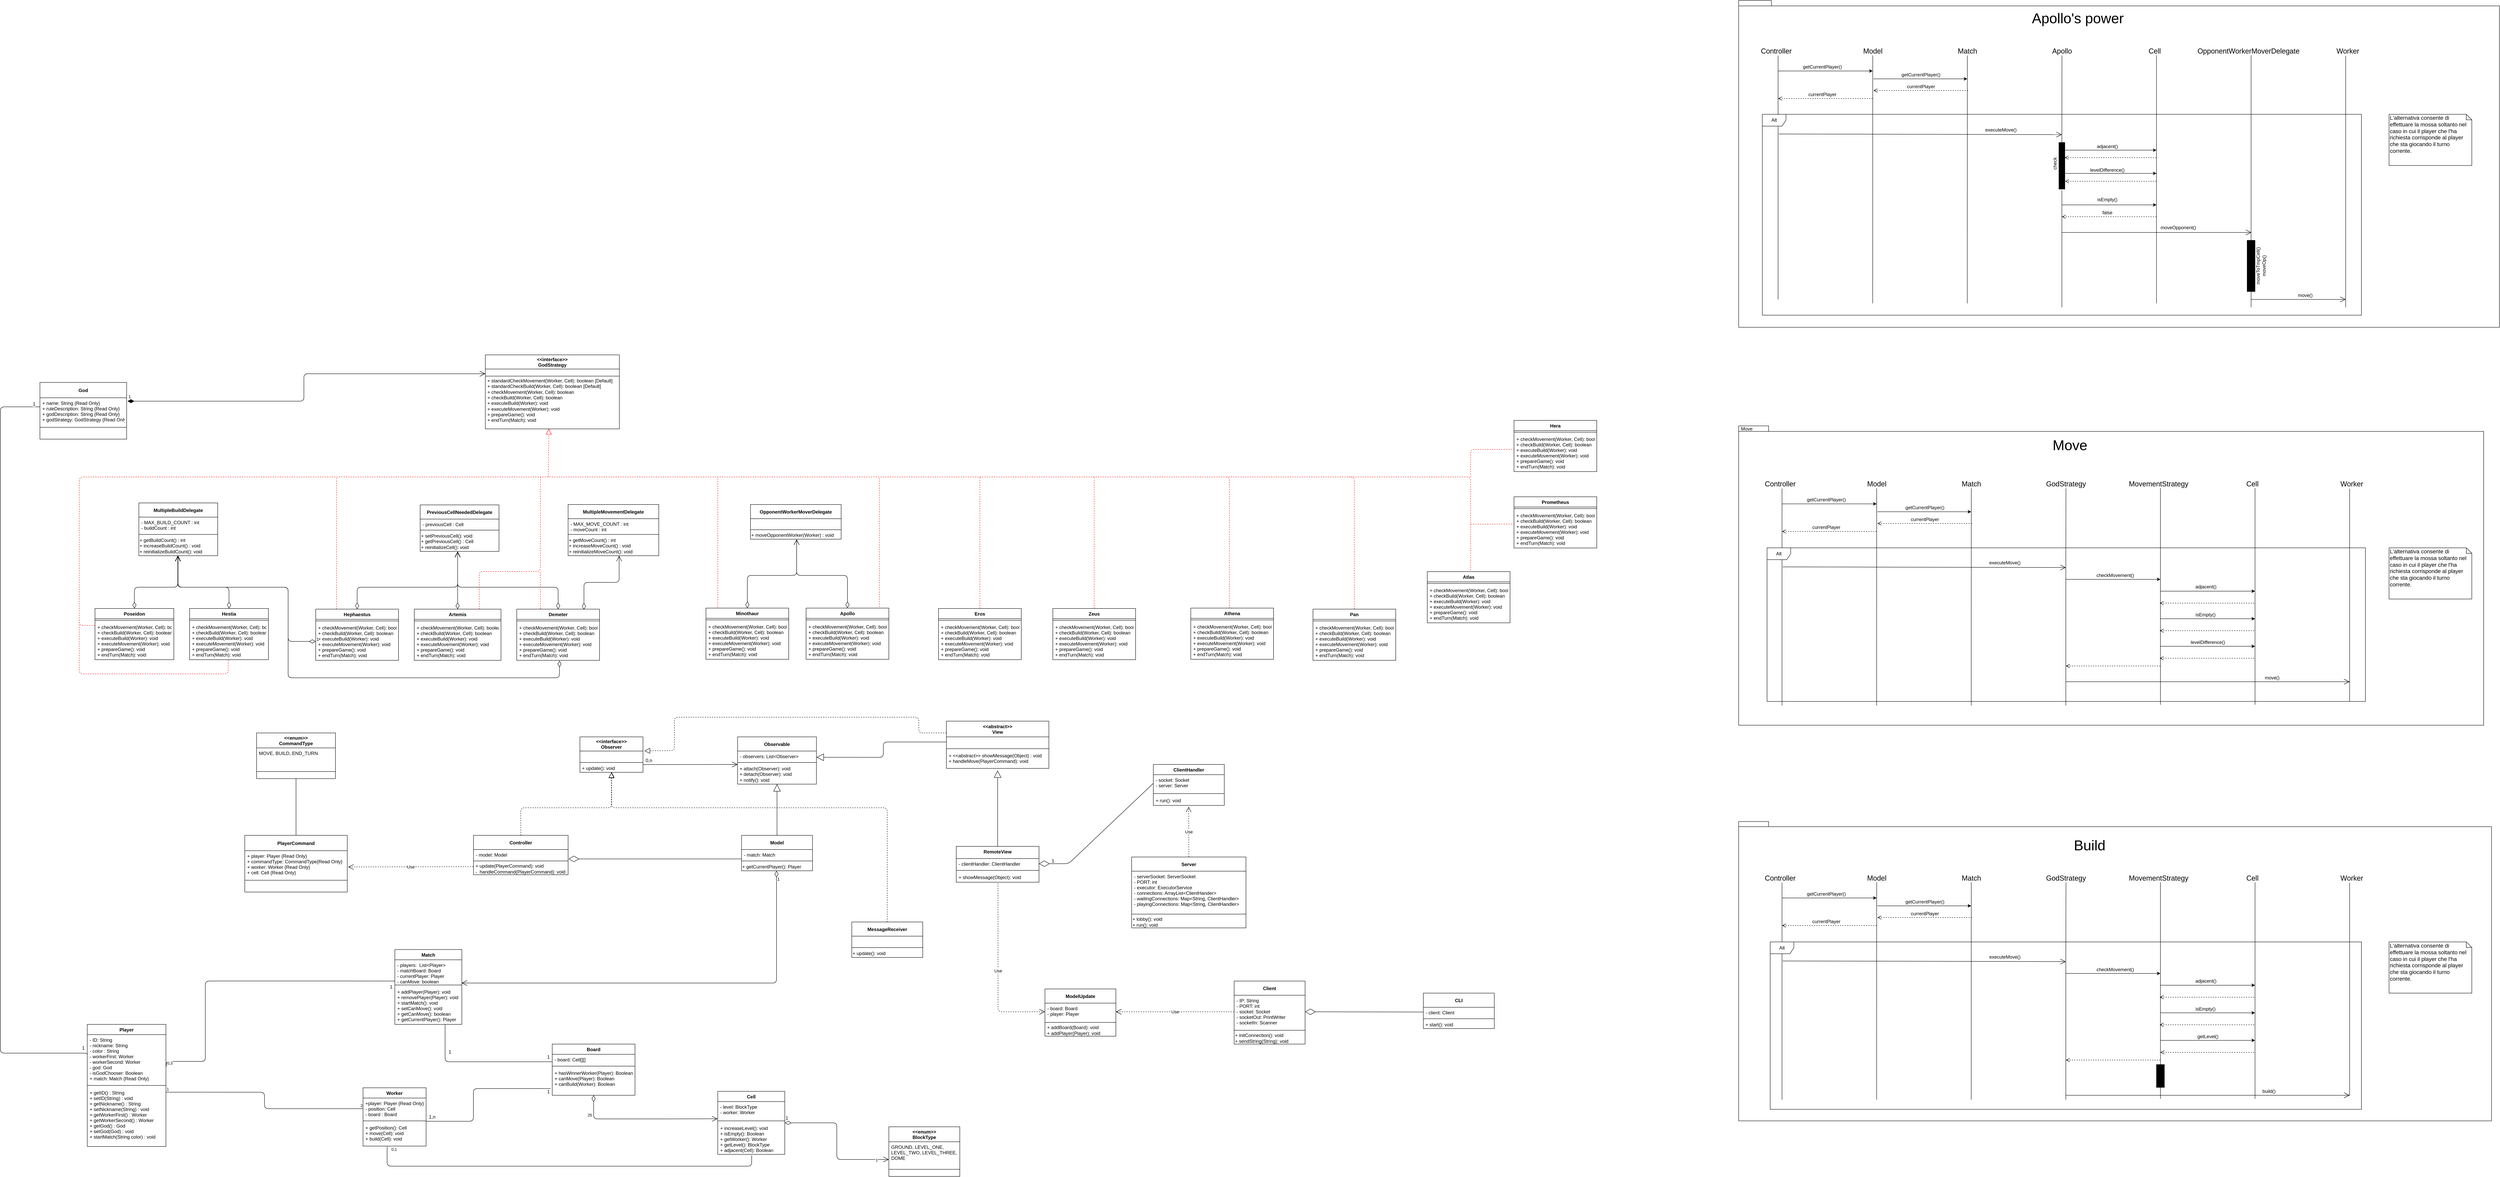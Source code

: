 <mxfile version="12.9.8" type="device"><diagram id="C5RBs43oDa-KdzZeNtuy" name="Page-1"><mxGraphModel dx="2276" dy="4529" grid="1" gridSize="10" guides="1" tooltips="1" connect="1" arrows="1" fold="1" page="1" pageScale="1" pageWidth="827" pageHeight="1169" math="0" shadow="0"><root><mxCell id="WIyWlLk6GJQsqaUBKTNV-0"/><mxCell id="WIyWlLk6GJQsqaUBKTNV-1" parent="WIyWlLk6GJQsqaUBKTNV-0"/><mxCell id="QdGs96W0mSfUI0pHaGqp-235" value="" style="shape=folder;fontStyle=1;spacingTop=10;tabWidth=40;tabHeight=14;tabPosition=left;html=1;fillColor=#fff;" parent="WIyWlLk6GJQsqaUBKTNV-1" vertex="1"><mxGeometry x="4460" y="-3090" width="1930" height="830" as="geometry"/></mxCell><mxCell id="QdGs96W0mSfUI0pHaGqp-203" value="" style="shape=folder;fontStyle=1;spacingTop=10;tabWidth=24;tabHeight=13;tabPosition=left;html=1;fillColor=#FFFFFF;" parent="WIyWlLk6GJQsqaUBKTNV-1" vertex="1"><mxGeometry x="4460" y="-1005" width="1910" height="760" as="geometry"/></mxCell><mxCell id="QdGs96W0mSfUI0pHaGqp-39" value="" style="shape=folder;fontStyle=1;spacingTop=10;tabWidth=40;tabHeight=14;tabPosition=left;html=1;" parent="WIyWlLk6GJQsqaUBKTNV-1" vertex="1"><mxGeometry x="4460" y="-2009.58" width="1890" height="760" as="geometry"/></mxCell><mxCell id="oyXOoQ73rFCFG9A1BMqu-77" value="1" style="endArrow=open;html=1;endSize=12;startArrow=diamondThin;startSize=14;startFill=1;edgeStyle=orthogonalEdgeStyle;align=left;verticalAlign=bottom;exitX=1.011;exitY=0.121;exitDx=0;exitDy=0;exitPerimeter=0;entryX=0;entryY=0.857;entryDx=0;entryDy=0;entryPerimeter=0;" parent="WIyWlLk6GJQsqaUBKTNV-1" source="oyXOoQ73rFCFG9A1BMqu-74" target="oyXOoQ73rFCFG9A1BMqu-32" edge="1"><mxGeometry x="-1" y="3" relative="1" as="geometry"><mxPoint x="540.28" y="-2010" as="sourcePoint"/><mxPoint x="1300.28" y="-2072" as="targetPoint"/><Array as="points"><mxPoint x="820" y="-2072"/><mxPoint x="820" y="-2142"/></Array></mxGeometry></mxCell><mxCell id="oyXOoQ73rFCFG9A1BMqu-95" value="" style="endArrow=none;html=1;edgeStyle=orthogonalEdgeStyle;entryX=0;entryY=0.5;entryDx=0;entryDy=0;exitX=1.001;exitY=0.081;exitDx=0;exitDy=0;exitPerimeter=0;" parent="WIyWlLk6GJQsqaUBKTNV-1" source="oyXOoQ73rFCFG9A1BMqu-89" target="oyXOoQ73rFCFG9A1BMqu-92" edge="1"><mxGeometry relative="1" as="geometry"><mxPoint x="510" y="-370" as="sourcePoint"/><mxPoint x="910" y="-350" as="targetPoint"/></mxGeometry></mxCell><mxCell id="oyXOoQ73rFCFG9A1BMqu-96" value="1" style="resizable=0;html=1;align=left;verticalAlign=bottom;labelBackgroundColor=#ffffff;fontSize=10;" parent="oyXOoQ73rFCFG9A1BMqu-95" connectable="0" vertex="1"><mxGeometry x="-1" relative="1" as="geometry"/></mxCell><mxCell id="oyXOoQ73rFCFG9A1BMqu-97" value="2" style="resizable=0;html=1;align=right;verticalAlign=bottom;labelBackgroundColor=#ffffff;fontSize=10;" parent="oyXOoQ73rFCFG9A1BMqu-95" connectable="0" vertex="1"><mxGeometry x="1" relative="1" as="geometry"/></mxCell><mxCell id="oyXOoQ73rFCFG9A1BMqu-98" value="" style="endArrow=none;html=1;edgeStyle=orthogonalEdgeStyle;entryX=0;entryY=0.324;entryDx=0;entryDy=0;entryPerimeter=0;exitX=0;exitY=0.25;exitDx=0;exitDy=0;" parent="WIyWlLk6GJQsqaUBKTNV-1" source="oyXOoQ73rFCFG9A1BMqu-86" target="oyXOoQ73rFCFG9A1BMqu-74" edge="1"><mxGeometry relative="1" as="geometry"><mxPoint x="100" y="-417" as="sourcePoint"/><mxPoint x="102" y="-951" as="targetPoint"/><Array as="points"><mxPoint x="50" y="-417"/><mxPoint x="50" y="-2058"/></Array></mxGeometry></mxCell><mxCell id="oyXOoQ73rFCFG9A1BMqu-99" value="" style="resizable=0;html=1;align=left;verticalAlign=bottom;labelBackgroundColor=#ffffff;fontSize=10;" parent="oyXOoQ73rFCFG9A1BMqu-98" connectable="0" vertex="1"><mxGeometry x="-1" relative="1" as="geometry"><mxPoint x="170" as="offset"/></mxGeometry></mxCell><mxCell id="oyXOoQ73rFCFG9A1BMqu-100" value="1" style="resizable=0;html=1;align=right;verticalAlign=bottom;labelBackgroundColor=#ffffff;fontSize=12;" parent="oyXOoQ73rFCFG9A1BMqu-98" connectable="0" vertex="1"><mxGeometry x="1" relative="1" as="geometry"><mxPoint x="-10.38" y="1.0" as="offset"/></mxGeometry></mxCell><mxCell id="oyXOoQ73rFCFG9A1BMqu-101" value="&lt;font&gt;1&lt;/font&gt;" style="text;html=1;align=center;verticalAlign=middle;resizable=0;points=[];autosize=1;fontColor=#000000;" parent="WIyWlLk6GJQsqaUBKTNV-1" vertex="1"><mxGeometry x="250.38" y="-440" width="20" height="20" as="geometry"/></mxCell><mxCell id="oyXOoQ73rFCFG9A1BMqu-115" value="" style="endArrow=open;html=1;endSize=12;startArrow=diamondThin;startSize=14;startFill=0;edgeStyle=orthogonalEdgeStyle;align=left;verticalAlign=bottom;fontSize=12;exitX=0.5;exitY=1;exitDx=0;exitDy=0;entryX=-0.003;entryY=0.991;entryDx=0;entryDy=0;entryPerimeter=0;" parent="WIyWlLk6GJQsqaUBKTNV-1" source="oyXOoQ73rFCFG9A1BMqu-102" target="oyXOoQ73rFCFG9A1BMqu-107" edge="1"><mxGeometry x="-0.888" y="10" relative="1" as="geometry"><mxPoint x="1530" y="-303" as="sourcePoint"/><mxPoint x="1840" y="-280" as="targetPoint"/><Array as="points"><mxPoint x="1555" y="-250"/><mxPoint x="1730" y="-250"/></Array><mxPoint as="offset"/></mxGeometry></mxCell><mxCell id="oyXOoQ73rFCFG9A1BMqu-116" value="1" style="endArrow=open;html=1;endSize=12;startArrow=diamondThin;startSize=14;startFill=0;edgeStyle=orthogonalEdgeStyle;align=left;verticalAlign=bottom;fontSize=12;exitX=1;exitY=0.5;exitDx=0;exitDy=0;entryX=0;entryY=0.865;entryDx=0;entryDy=0;entryPerimeter=0;" parent="WIyWlLk6GJQsqaUBKTNV-1" source="oyXOoQ73rFCFG9A1BMqu-106" target="oyXOoQ73rFCFG9A1BMqu-79" edge="1"><mxGeometry x="-1" y="3" relative="1" as="geometry"><mxPoint x="1760" y="-150" as="sourcePoint"/><mxPoint x="1980" y="-120" as="targetPoint"/></mxGeometry></mxCell><mxCell id="oyXOoQ73rFCFG9A1BMqu-117" value="" style="endArrow=none;html=1;edgeStyle=orthogonalEdgeStyle;fontSize=12;exitX=0.382;exitY=1.018;exitDx=0;exitDy=0;exitPerimeter=0;entryX=0.506;entryY=1.033;entryDx=0;entryDy=0;entryPerimeter=0;" parent="WIyWlLk6GJQsqaUBKTNV-1" source="oyXOoQ73rFCFG9A1BMqu-94" target="oyXOoQ73rFCFG9A1BMqu-109" edge="1"><mxGeometry relative="1" as="geometry"><mxPoint x="1380" y="-590" as="sourcePoint"/><mxPoint x="1640" y="-170" as="targetPoint"/><Array as="points"><mxPoint x="1031" y="-130"/><mxPoint x="1956" y="-130"/></Array></mxGeometry></mxCell><mxCell id="oyXOoQ73rFCFG9A1BMqu-118" value="0,1" style="resizable=0;html=1;align=left;verticalAlign=bottom;labelBackgroundColor=#ffffff;fontSize=10;" parent="oyXOoQ73rFCFG9A1BMqu-117" connectable="0" vertex="1"><mxGeometry x="-1" relative="1" as="geometry"><mxPoint x="9.2" y="15" as="offset"/></mxGeometry></mxCell><mxCell id="oyXOoQ73rFCFG9A1BMqu-119" value="1" style="resizable=0;html=1;align=right;verticalAlign=bottom;labelBackgroundColor=#ffffff;fontSize=10;" parent="oyXOoQ73rFCFG9A1BMqu-117" connectable="0" vertex="1"><mxGeometry x="1" relative="1" as="geometry"><mxPoint x="320" y="20.04" as="offset"/></mxGeometry></mxCell><mxCell id="oyXOoQ73rFCFG9A1BMqu-120" value="&lt;font style=&quot;font-size: 10px&quot;&gt;25&lt;/font&gt;" style="text;html=1;align=center;verticalAlign=middle;resizable=0;points=[];autosize=1;fontSize=12;" parent="WIyWlLk6GJQsqaUBKTNV-1" vertex="1"><mxGeometry x="1530" y="-270" width="30" height="20" as="geometry"/></mxCell><mxCell id="oyXOoQ73rFCFG9A1BMqu-147" value="" style="endArrow=none;html=1;edgeStyle=orthogonalEdgeStyle;fontSize=12;fontColor=#000000;exitX=1.004;exitY=0.652;exitDx=0;exitDy=0;exitPerimeter=0;entryX=0;entryY=0.899;entryDx=0;entryDy=0;entryPerimeter=0;" parent="WIyWlLk6GJQsqaUBKTNV-1" source="oyXOoQ73rFCFG9A1BMqu-87" target="oyXOoQ73rFCFG9A1BMqu-136" edge="1"><mxGeometry relative="1" as="geometry"><mxPoint x="440" y="-340" as="sourcePoint"/><mxPoint x="710" y="-529" as="targetPoint"/><Array as="points"><mxPoint x="570" y="-396"/><mxPoint x="570" y="-600"/></Array></mxGeometry></mxCell><mxCell id="oyXOoQ73rFCFG9A1BMqu-148" value="0,3" style="resizable=0;html=1;align=left;verticalAlign=bottom;labelBackgroundColor=#ffffff;fontSize=10;" parent="oyXOoQ73rFCFG9A1BMqu-147" connectable="0" vertex="1"><mxGeometry x="-1" relative="1" as="geometry"/></mxCell><mxCell id="oyXOoQ73rFCFG9A1BMqu-150" value="1" style="text;html=1;align=center;verticalAlign=middle;resizable=0;points=[];autosize=1;fontSize=12;fontColor=#000000;" parent="WIyWlLk6GJQsqaUBKTNV-1" vertex="1"><mxGeometry x="1030.7" y="-595" width="20" height="20" as="geometry"/></mxCell><mxCell id="oyXOoQ73rFCFG9A1BMqu-151" value="" style="endArrow=none;html=1;edgeStyle=orthogonalEdgeStyle;fontSize=12;fontColor=#000000;exitX=0.75;exitY=1;exitDx=0;exitDy=0;entryX=0.002;entryY=0.725;entryDx=0;entryDy=0;entryPerimeter=0;" parent="WIyWlLk6GJQsqaUBKTNV-1" source="oyXOoQ73rFCFG9A1BMqu-135" target="oyXOoQ73rFCFG9A1BMqu-103" edge="1"><mxGeometry relative="1" as="geometry"><mxPoint x="1130" y="-440" as="sourcePoint"/><mxPoint x="1290" y="-440" as="targetPoint"/><Array as="points"><mxPoint x="1178" y="-395"/></Array></mxGeometry></mxCell><mxCell id="oyXOoQ73rFCFG9A1BMqu-154" value="1" style="text;html=1;align=center;verticalAlign=middle;resizable=0;points=[];autosize=1;fontSize=12;fontColor=#000000;" parent="WIyWlLk6GJQsqaUBKTNV-1" vertex="1"><mxGeometry x="1180" y="-430" width="20" height="20" as="geometry"/></mxCell><mxCell id="oyXOoQ73rFCFG9A1BMqu-155" value="1" style="text;html=1;align=center;verticalAlign=middle;resizable=0;points=[];autosize=1;fontSize=12;fontColor=#000000;" parent="WIyWlLk6GJQsqaUBKTNV-1" vertex="1"><mxGeometry x="1430" y="-417" width="20" height="20" as="geometry"/></mxCell><mxCell id="5_vJV7PGxMIadJscHtdS-28" value="" style="endArrow=none;dashed=1;html=1;fillColor=#FF0000;strokeColor=#FF0000;exitX=0.001;exitY=0.094;exitDx=0;exitDy=0;exitPerimeter=0;" parent="WIyWlLk6GJQsqaUBKTNV-1" source="YWfT8ojF6gHh8kqVaMxB-30" edge="1"><mxGeometry width="50" height="50" relative="1" as="geometry"><mxPoint x="1370.28" y="-1610" as="sourcePoint"/><mxPoint x="1440.28" y="-1880" as="targetPoint"/><Array as="points"><mxPoint x="250" y="-1503"/><mxPoint x="250.28" y="-1880"/><mxPoint x="1440.28" y="-1880"/></Array></mxGeometry></mxCell><mxCell id="5_vJV7PGxMIadJscHtdS-29" value="" style="endArrow=block;dashed=1;endFill=0;endSize=12;html=1;strokeColor=#FF0000;fillColor=#FF0000;entryX=0.474;entryY=0.996;entryDx=0;entryDy=0;entryPerimeter=0;" parent="WIyWlLk6GJQsqaUBKTNV-1" target="oyXOoQ73rFCFG9A1BMqu-129" edge="1"><mxGeometry width="160" relative="1" as="geometry"><mxPoint x="1440.28" y="-1880" as="sourcePoint"/><mxPoint x="1450.28" y="-1970" as="targetPoint"/></mxGeometry></mxCell><mxCell id="5_vJV7PGxMIadJscHtdS-30" value="" style="endArrow=none;dashed=1;html=1;strokeColor=#FF0000;fillColor=#FF0000;exitX=0.491;exitY=1.011;exitDx=0;exitDy=0;exitPerimeter=0;" parent="WIyWlLk6GJQsqaUBKTNV-1" source="oyXOoQ73rFCFG9A1BMqu-39" edge="1"><mxGeometry width="50" height="50" relative="1" as="geometry"><mxPoint x="1760.28" y="-1850" as="sourcePoint"/><mxPoint x="250" y="-1520" as="targetPoint"/><Array as="points"><mxPoint x="628" y="-1380"/><mxPoint x="250" y="-1380"/></Array></mxGeometry></mxCell><mxCell id="5_vJV7PGxMIadJscHtdS-31" value="" style="endArrow=none;dashed=1;html=1;strokeColor=#FF0000;fillColor=#FF0000;exitX=0.25;exitY=0;exitDx=0;exitDy=0;" parent="WIyWlLk6GJQsqaUBKTNV-1" source="YWfT8ojF6gHh8kqVaMxB-75" edge="1"><mxGeometry width="50" height="50" relative="1" as="geometry"><mxPoint x="1600.28" y="-1520" as="sourcePoint"/><mxPoint x="903" y="-1880" as="targetPoint"/></mxGeometry></mxCell><mxCell id="5_vJV7PGxMIadJscHtdS-38" value="" style="endArrow=none;dashed=1;html=1;strokeColor=#FF0000;fillColor=#FF0000;exitX=0.466;exitY=0.004;exitDx=0;exitDy=0;exitPerimeter=0;" parent="WIyWlLk6GJQsqaUBKTNV-1" source="YWfT8ojF6gHh8kqVaMxB-51" edge="1"><mxGeometry width="50" height="50" relative="1" as="geometry"><mxPoint x="2410.28" y="-1520" as="sourcePoint"/><mxPoint x="1440" y="-1880" as="targetPoint"/><Array as="points"><mxPoint x="3168" y="-1880"/></Array></mxGeometry></mxCell><mxCell id="maDCWoA33iMYb_Cbow-o-0" value="" style="endArrow=none;html=1;entryX=-0.019;entryY=0.755;entryDx=0;entryDy=0;entryPerimeter=0;exitX=1;exitY=0.625;exitDx=0;exitDy=0;exitPerimeter=0;" parent="WIyWlLk6GJQsqaUBKTNV-1" source="oyXOoQ73rFCFG9A1BMqu-93" target="oyXOoQ73rFCFG9A1BMqu-105" edge="1"><mxGeometry width="50" height="50" relative="1" as="geometry"><mxPoint x="1160" y="-220" as="sourcePoint"/><mxPoint x="970" y="-350" as="targetPoint"/><Array as="points"><mxPoint x="1250" y="-244"/><mxPoint x="1250" y="-327"/></Array></mxGeometry></mxCell><mxCell id="maDCWoA33iMYb_Cbow-o-1" value="1,n" style="text;html=1;align=center;verticalAlign=middle;resizable=0;points=[];autosize=1;" parent="WIyWlLk6GJQsqaUBKTNV-1" vertex="1"><mxGeometry x="1130" y="-265" width="30" height="20" as="geometry"/></mxCell><mxCell id="maDCWoA33iMYb_Cbow-o-2" value="1" style="text;html=1;align=center;verticalAlign=middle;resizable=0;points=[];autosize=1;" parent="WIyWlLk6GJQsqaUBKTNV-1" vertex="1"><mxGeometry x="1430" y="-329" width="20" height="20" as="geometry"/></mxCell><mxCell id="oyXOoQ73rFCFG9A1BMqu-86" value="Player" style="swimlane;fontStyle=1;align=center;verticalAlign=middle;childLayout=stackLayout;horizontal=1;startSize=26;horizontalStack=0;resizeParent=1;resizeParentMax=0;resizeLast=0;collapsible=1;marginBottom=0;" parent="WIyWlLk6GJQsqaUBKTNV-1" vertex="1"><mxGeometry x="270.38" y="-490" width="199.62" height="310" as="geometry"/></mxCell><mxCell id="oyXOoQ73rFCFG9A1BMqu-87" value="- ID: String&#10;- nickname: String&#10;- color : String&#10;- workerFirst: Worker&#10;- workerSecond: Worker&#10;- god: God&#10;- isGodChooser: Boolean&#10;+ match: Match {Read Only}&#10;" style="text;strokeColor=none;fillColor=none;align=left;verticalAlign=top;spacingLeft=4;spacingRight=4;overflow=hidden;rotatable=0;points=[[0,0.5],[1,0.5]];portConstraint=eastwest;" parent="oyXOoQ73rFCFG9A1BMqu-86" vertex="1"><mxGeometry y="26" width="199.62" height="124" as="geometry"/></mxCell><mxCell id="oyXOoQ73rFCFG9A1BMqu-88" value="" style="line;strokeWidth=1;fillColor=none;align=left;verticalAlign=middle;spacingTop=-1;spacingLeft=3;spacingRight=3;rotatable=0;labelPosition=right;points=[];portConstraint=eastwest;" parent="oyXOoQ73rFCFG9A1BMqu-86" vertex="1"><mxGeometry y="150" width="199.62" height="10" as="geometry"/></mxCell><mxCell id="oyXOoQ73rFCFG9A1BMqu-89" value="+ getID() : String&#10;+ setID(String) : void&#10;+ getNickname() : String&#10;+ setNickname(String) : void&#10;+ getWorkerFirst() : Worker&#10;+ getWorkerSecond() : Worker&#10;+ getGod() : God&#10;+ setGod(God) : void&#10;+ startMatch(String color) : void" style="text;strokeColor=none;fillColor=none;align=left;verticalAlign=top;spacingLeft=4;spacingRight=4;overflow=hidden;rotatable=0;points=[[0,0.5],[1,0.5]];portConstraint=eastwest;" parent="oyXOoQ73rFCFG9A1BMqu-86" vertex="1"><mxGeometry y="160" width="199.62" height="150" as="geometry"/></mxCell><mxCell id="oyXOoQ73rFCFG9A1BMqu-135" value="Match" style="swimlane;fontStyle=1;align=center;verticalAlign=top;childLayout=stackLayout;horizontal=1;startSize=26;horizontalStack=0;resizeParent=1;resizeParentMax=0;resizeLast=0;collapsible=1;marginBottom=0;fontSize=12;" parent="WIyWlLk6GJQsqaUBKTNV-1" vertex="1"><mxGeometry x="1050.7" y="-680" width="170" height="190" as="geometry"/></mxCell><mxCell id="oyXOoQ73rFCFG9A1BMqu-136" value="- players:  List&lt;Player&gt;&#10;- matchBoard: Board&#10;- currentPlayer: Player&#10;- canMove: boolean" style="text;strokeColor=none;fillColor=none;align=left;verticalAlign=top;spacingLeft=4;spacingRight=4;overflow=hidden;rotatable=0;points=[[0,0.5],[1,0.5]];portConstraint=eastwest;" parent="oyXOoQ73rFCFG9A1BMqu-135" vertex="1"><mxGeometry y="26" width="170" height="60" as="geometry"/></mxCell><mxCell id="oyXOoQ73rFCFG9A1BMqu-137" value="" style="line;strokeWidth=1;fillColor=none;align=left;verticalAlign=middle;spacingTop=-1;spacingLeft=3;spacingRight=3;rotatable=0;labelPosition=right;points=[];portConstraint=eastwest;" parent="oyXOoQ73rFCFG9A1BMqu-135" vertex="1"><mxGeometry y="86" width="170" height="8" as="geometry"/></mxCell><mxCell id="oyXOoQ73rFCFG9A1BMqu-138" value="+ addPlayer(Player): void&#10;+ removePlayer(Player): void&#10;+ startMatch(): void&#10;+ setCanMove(): void&#10;+ getCanMove(): boolean&#10;+ getCurrentPlayer(): Player" style="text;strokeColor=none;fillColor=none;align=left;verticalAlign=top;spacingLeft=4;spacingRight=4;overflow=hidden;rotatable=0;points=[[0,0.5],[1,0.5]];portConstraint=eastwest;" parent="oyXOoQ73rFCFG9A1BMqu-135" vertex="1"><mxGeometry y="94" width="170" height="96" as="geometry"/></mxCell><mxCell id="oyXOoQ73rFCFG9A1BMqu-91" value="Worker" style="swimlane;fontStyle=1;align=center;verticalAlign=middle;childLayout=stackLayout;horizontal=1;startSize=26;horizontalStack=0;resizeParent=1;resizeParentMax=0;resizeLast=0;collapsible=1;marginBottom=0;" parent="WIyWlLk6GJQsqaUBKTNV-1" vertex="1"><mxGeometry x="970" y="-329.0" width="160" height="148" as="geometry"/></mxCell><mxCell id="oyXOoQ73rFCFG9A1BMqu-92" value="+player: Player {Read Only}&#10;- position: Cell&#10;- board : Board" style="text;strokeColor=none;fillColor=none;align=left;verticalAlign=top;spacingLeft=4;spacingRight=4;overflow=hidden;rotatable=0;points=[[0,0.5],[1,0.5]];portConstraint=eastwest;" parent="oyXOoQ73rFCFG9A1BMqu-91" vertex="1"><mxGeometry y="26" width="160" height="54" as="geometry"/></mxCell><mxCell id="oyXOoQ73rFCFG9A1BMqu-93" value="" style="line;strokeWidth=1;fillColor=none;align=left;verticalAlign=middle;spacingTop=-1;spacingLeft=3;spacingRight=3;rotatable=0;labelPosition=right;points=[];portConstraint=eastwest;" parent="oyXOoQ73rFCFG9A1BMqu-91" vertex="1"><mxGeometry y="80" width="160" height="8" as="geometry"/></mxCell><mxCell id="oyXOoQ73rFCFG9A1BMqu-94" value="+ getPosition(): Cell&#10;+ move(Cell): void&#10;+ build(Cell): void" style="text;strokeColor=none;fillColor=none;align=left;verticalAlign=top;spacingLeft=4;spacingRight=4;overflow=hidden;rotatable=0;points=[[0,0.5],[1,0.5]];portConstraint=eastwest;" parent="oyXOoQ73rFCFG9A1BMqu-91" vertex="1"><mxGeometry y="88" width="160" height="60" as="geometry"/></mxCell><mxCell id="oyXOoQ73rFCFG9A1BMqu-102" value="Board" style="swimlane;fontStyle=1;align=center;verticalAlign=top;childLayout=stackLayout;horizontal=1;startSize=26;horizontalStack=0;resizeParent=1;resizeParentMax=0;resizeLast=0;collapsible=1;marginBottom=0;fontSize=12;" parent="WIyWlLk6GJQsqaUBKTNV-1" vertex="1"><mxGeometry x="1450" y="-440" width="210" height="130" as="geometry"/></mxCell><mxCell id="oyXOoQ73rFCFG9A1BMqu-103" value="- board: Cell[][]" style="text;strokeColor=none;fillColor=none;align=left;verticalAlign=top;spacingLeft=4;spacingRight=4;overflow=hidden;rotatable=0;points=[[0,0.5],[1,0.5]];portConstraint=eastwest;" parent="oyXOoQ73rFCFG9A1BMqu-102" vertex="1"><mxGeometry y="26" width="210" height="26" as="geometry"/></mxCell><mxCell id="oyXOoQ73rFCFG9A1BMqu-104" value="" style="line;strokeWidth=1;fillColor=none;align=left;verticalAlign=middle;spacingTop=-1;spacingLeft=3;spacingRight=3;rotatable=0;labelPosition=right;points=[];portConstraint=eastwest;" parent="oyXOoQ73rFCFG9A1BMqu-102" vertex="1"><mxGeometry y="52" width="210" height="8" as="geometry"/></mxCell><mxCell id="oyXOoQ73rFCFG9A1BMqu-105" value="+ hasWinnerWorker(Player): Boolean&#10;+ canMove(Player): Boolean&#10;+ canBuild(Worker): Boolean&#10;" style="text;strokeColor=none;fillColor=none;align=left;verticalAlign=top;spacingLeft=4;spacingRight=4;overflow=hidden;rotatable=0;points=[[0,0.5],[1,0.5]];portConstraint=eastwest;" parent="oyXOoQ73rFCFG9A1BMqu-102" vertex="1"><mxGeometry y="60" width="210" height="70" as="geometry"/></mxCell><mxCell id="oyXOoQ73rFCFG9A1BMqu-106" value="Cell" style="swimlane;fontStyle=1;align=center;verticalAlign=top;childLayout=stackLayout;horizontal=1;startSize=26;horizontalStack=0;resizeParent=1;resizeParentMax=0;resizeLast=0;collapsible=1;marginBottom=0;fontSize=12;" parent="WIyWlLk6GJQsqaUBKTNV-1" vertex="1"><mxGeometry x="1870" y="-320" width="170" height="160" as="geometry"/></mxCell><mxCell id="oyXOoQ73rFCFG9A1BMqu-107" value="- level: BlockType&#10;- worker: Worker&#10;" style="text;strokeColor=none;fillColor=none;align=left;verticalAlign=top;spacingLeft=4;spacingRight=4;overflow=hidden;rotatable=0;points=[[0,0.5],[1,0.5]];portConstraint=eastwest;" parent="oyXOoQ73rFCFG9A1BMqu-106" vertex="1"><mxGeometry y="26" width="170" height="44" as="geometry"/></mxCell><mxCell id="oyXOoQ73rFCFG9A1BMqu-108" value="" style="line;strokeWidth=1;fillColor=none;align=left;verticalAlign=middle;spacingTop=-1;spacingLeft=3;spacingRight=3;rotatable=0;labelPosition=right;points=[];portConstraint=eastwest;" parent="oyXOoQ73rFCFG9A1BMqu-106" vertex="1"><mxGeometry y="70" width="170" height="10" as="geometry"/></mxCell><mxCell id="oyXOoQ73rFCFG9A1BMqu-109" value="+ increaseLevel(): void&#10;+ isEmpty(): Boolean&#10;+ getWorker(): Worker&#10;+ getLevel(): BlockType&#10;+ adjacent(Cell): Boolean" style="text;strokeColor=none;fillColor=none;align=left;verticalAlign=top;spacingLeft=4;spacingRight=4;overflow=hidden;rotatable=0;points=[[0,0.5],[1,0.5]];portConstraint=eastwest;" parent="oyXOoQ73rFCFG9A1BMqu-106" vertex="1"><mxGeometry y="80" width="170" height="80" as="geometry"/></mxCell><mxCell id="I0mnl5uHUo-4DdU0Hluc-22" value="" style="endArrow=open;endFill=1;endSize=12;html=1;exitX=0.999;exitY=0.014;exitDx=0;exitDy=0;exitPerimeter=0;" parent="WIyWlLk6GJQsqaUBKTNV-1" source="I0mnl5uHUo-4DdU0Hluc-8" edge="1"><mxGeometry width="160" relative="1" as="geometry"><mxPoint x="1910.28" y="-1100" as="sourcePoint"/><mxPoint x="1920.28" y="-1150" as="targetPoint"/></mxGeometry></mxCell><mxCell id="I0mnl5uHUo-4DdU0Hluc-23" value="" style="endArrow=block;dashed=1;endFill=0;endSize=12;html=1;exitX=0.5;exitY=0;exitDx=0;exitDy=0;entryX=0.502;entryY=0.96;entryDx=0;entryDy=0;entryPerimeter=0;" parent="WIyWlLk6GJQsqaUBKTNV-1" source="I0mnl5uHUo-4DdU0Hluc-0" target="I0mnl5uHUo-4DdU0Hluc-8" edge="1"><mxGeometry width="160" relative="1" as="geometry"><mxPoint x="1470.28" y="-970" as="sourcePoint"/><mxPoint x="1630.28" y="-970" as="targetPoint"/><Array as="points"><mxPoint x="1370" y="-1040"/><mxPoint x="1601" y="-1040"/></Array></mxGeometry></mxCell><mxCell id="I0mnl5uHUo-4DdU0Hluc-24" value="0,n" style="text;html=1;align=center;verticalAlign=middle;resizable=0;points=[];autosize=1;" parent="WIyWlLk6GJQsqaUBKTNV-1" vertex="1"><mxGeometry x="1680.28" y="-1170" width="30" height="20" as="geometry"/></mxCell><mxCell id="I0mnl5uHUo-4DdU0Hluc-37" value="" style="endArrow=none;html=1;edgeStyle=orthogonalEdgeStyle;exitX=0.5;exitY=0;exitDx=0;exitDy=0;entryX=0.5;entryY=1;entryDx=0;entryDy=0;" parent="WIyWlLk6GJQsqaUBKTNV-1" source="I0mnl5uHUo-4DdU0Hluc-29" target="I0mnl5uHUo-4DdU0Hluc-26" edge="1"><mxGeometry relative="1" as="geometry"><mxPoint x="1430" y="-1150" as="sourcePoint"/><mxPoint x="800" y="-1110" as="targetPoint"/></mxGeometry></mxCell><mxCell id="I0mnl5uHUo-4DdU0Hluc-41" value="" style="endArrow=diamondThin;endFill=0;endSize=24;html=1;entryX=1.005;entryY=0.995;entryDx=0;entryDy=0;entryPerimeter=0;exitX=0.003;exitY=0.994;exitDx=0;exitDy=0;exitPerimeter=0;" parent="WIyWlLk6GJQsqaUBKTNV-1" source="I0mnl5uHUo-4DdU0Hluc-34" target="I0mnl5uHUo-4DdU0Hluc-1" edge="1"><mxGeometry width="160" relative="1" as="geometry"><mxPoint x="1560.28" y="-900" as="sourcePoint"/><mxPoint x="1500.28" y="-910" as="targetPoint"/></mxGeometry></mxCell><mxCell id="I0mnl5uHUo-4DdU0Hluc-42" value="" style="endArrow=block;endSize=16;endFill=0;html=1;exitX=0.5;exitY=0;exitDx=0;exitDy=0;entryX=0.5;entryY=1;entryDx=0;entryDy=0;" parent="WIyWlLk6GJQsqaUBKTNV-1" source="I0mnl5uHUo-4DdU0Hluc-33" target="I0mnl5uHUo-4DdU0Hluc-9" edge="1"><mxGeometry width="160" relative="1" as="geometry"><mxPoint x="1390.28" y="-920" as="sourcePoint"/><mxPoint x="1550.28" y="-920" as="targetPoint"/></mxGeometry></mxCell><mxCell id="oyXOoQ73rFCFG9A1BMqu-73" value="God" style="swimlane;fontStyle=1;align=center;verticalAlign=middle;childLayout=stackLayout;horizontal=1;startSize=39;horizontalStack=0;resizeParent=1;resizeParentMax=0;resizeLast=0;collapsible=1;marginBottom=0;" parent="WIyWlLk6GJQsqaUBKTNV-1" vertex="1"><mxGeometry x="150.28" y="-2120" width="220" height="144" as="geometry"/></mxCell><mxCell id="oyXOoQ73rFCFG9A1BMqu-74" value="+ name: String {Read Only}&#10;+ ruleDescription: String {Read Only}&#10;+ godDescription: String {Read Only}&#10;+ godStrategy: GodStrategy {Read Only}&#10;" style="text;strokeColor=none;fillColor=none;align=left;verticalAlign=top;spacingLeft=4;spacingRight=4;overflow=hidden;rotatable=0;points=[[0,0.5],[1,0.5]];portConstraint=eastwest;" parent="oyXOoQ73rFCFG9A1BMqu-73" vertex="1"><mxGeometry y="39" width="220" height="71" as="geometry"/></mxCell><mxCell id="oyXOoQ73rFCFG9A1BMqu-75" value="" style="line;strokeWidth=1;fillColor=none;align=left;verticalAlign=middle;spacingTop=-1;spacingLeft=3;spacingRight=3;rotatable=0;labelPosition=right;points=[];portConstraint=eastwest;" parent="oyXOoQ73rFCFG9A1BMqu-73" vertex="1"><mxGeometry y="110" width="220" height="8" as="geometry"/></mxCell><mxCell id="oyXOoQ73rFCFG9A1BMqu-76" value="       " style="text;strokeColor=none;fillColor=none;align=left;verticalAlign=top;spacingLeft=4;spacingRight=4;overflow=hidden;rotatable=0;points=[[0,0.5],[1,0.5]];portConstraint=eastwest;" parent="oyXOoQ73rFCFG9A1BMqu-73" vertex="1"><mxGeometry y="118" width="220" height="26" as="geometry"/></mxCell><mxCell id="I0mnl5uHUo-4DdU0Hluc-43" value="1" style="endArrow=open;html=1;endSize=12;startArrow=diamondThin;startSize=14;startFill=0;edgeStyle=orthogonalEdgeStyle;align=left;verticalAlign=bottom;exitX=0.493;exitY=1;exitDx=0;exitDy=0;exitPerimeter=0;" parent="WIyWlLk6GJQsqaUBKTNV-1" source="I0mnl5uHUo-4DdU0Hluc-36" edge="1"><mxGeometry x="-0.945" relative="1" as="geometry"><mxPoint x="2000" y="-860" as="sourcePoint"/><mxPoint x="1220" y="-595" as="targetPoint"/><Array as="points"><mxPoint x="2019" y="-595"/></Array><mxPoint as="offset"/></mxGeometry></mxCell><mxCell id="I0mnl5uHUo-4DdU0Hluc-0" value="Controller" style="swimlane;fontStyle=1;align=center;verticalAlign=middle;childLayout=stackLayout;horizontal=1;startSize=36;horizontalStack=0;resizeParent=1;resizeParentMax=0;resizeLast=0;collapsible=1;marginBottom=0;" parent="WIyWlLk6GJQsqaUBKTNV-1" vertex="1"><mxGeometry x="1250.28" y="-970" width="240" height="100" as="geometry"/></mxCell><mxCell id="I0mnl5uHUo-4DdU0Hluc-1" value="- model: Model" style="text;strokeColor=none;fillColor=none;align=left;verticalAlign=top;spacingLeft=4;spacingRight=4;overflow=hidden;rotatable=0;points=[[0,0.5],[1,0.5]];portConstraint=eastwest;" parent="I0mnl5uHUo-4DdU0Hluc-0" vertex="1"><mxGeometry y="36" width="240" height="24" as="geometry"/></mxCell><mxCell id="I0mnl5uHUo-4DdU0Hluc-2" value="" style="line;strokeWidth=1;fillColor=none;align=left;verticalAlign=middle;spacingTop=-1;spacingLeft=3;spacingRight=3;rotatable=0;labelPosition=right;points=[];portConstraint=eastwest;" parent="I0mnl5uHUo-4DdU0Hluc-0" vertex="1"><mxGeometry y="60" width="240" height="10" as="geometry"/></mxCell><mxCell id="I0mnl5uHUo-4DdU0Hluc-3" value="&amp;nbsp;+ update(PlayerCommand): void&lt;br&gt;&amp;nbsp;-&amp;nbsp; handleCommand(PlayerCommand): void" style="text;html=1;align=left;verticalAlign=middle;resizable=0;points=[];autosize=1;fontSize=12;" parent="I0mnl5uHUo-4DdU0Hluc-0" vertex="1"><mxGeometry y="70" width="240" height="30" as="geometry"/></mxCell><mxCell id="I0mnl5uHUo-4DdU0Hluc-5" value="&lt;&lt;interface&gt;&gt;&#10;Observer" style="swimlane;fontStyle=1;align=center;verticalAlign=middle;childLayout=stackLayout;horizontal=1;startSize=36;horizontalStack=0;resizeParent=1;resizeParentMax=0;resizeLast=0;collapsible=1;marginBottom=0;" parent="WIyWlLk6GJQsqaUBKTNV-1" vertex="1"><mxGeometry x="1520.28" y="-1220" width="160" height="90" as="geometry"/></mxCell><mxCell id="I0mnl5uHUo-4DdU0Hluc-6" value=" " style="text;strokeColor=none;fillColor=none;align=left;verticalAlign=top;spacingLeft=4;spacingRight=4;overflow=hidden;rotatable=0;points=[[0,0.5],[1,0.5]];portConstraint=eastwest;" parent="I0mnl5uHUo-4DdU0Hluc-5" vertex="1"><mxGeometry y="36" width="160" height="24" as="geometry"/></mxCell><mxCell id="I0mnl5uHUo-4DdU0Hluc-7" value="" style="line;strokeWidth=1;fillColor=none;align=left;verticalAlign=middle;spacingTop=-1;spacingLeft=3;spacingRight=3;rotatable=0;labelPosition=right;points=[];portConstraint=eastwest;" parent="I0mnl5uHUo-4DdU0Hluc-5" vertex="1"><mxGeometry y="60" width="160" height="10" as="geometry"/></mxCell><mxCell id="I0mnl5uHUo-4DdU0Hluc-8" value="&amp;nbsp;+ update(): void" style="text;html=1;align=left;verticalAlign=middle;resizable=0;points=[];autosize=1;fontSize=12;" parent="I0mnl5uHUo-4DdU0Hluc-5" vertex="1"><mxGeometry y="70" width="160" height="20" as="geometry"/></mxCell><mxCell id="I0mnl5uHUo-4DdU0Hluc-9" value="Observable" style="swimlane;fontStyle=1;align=center;verticalAlign=middle;childLayout=stackLayout;horizontal=1;startSize=36;horizontalStack=0;resizeParent=1;resizeParentMax=0;resizeLast=0;collapsible=1;marginBottom=0;" parent="WIyWlLk6GJQsqaUBKTNV-1" vertex="1"><mxGeometry x="1920.28" y="-1220" width="200" height="120" as="geometry"/></mxCell><mxCell id="I0mnl5uHUo-4DdU0Hluc-10" value="- observers: List&lt;Observer&gt;" style="text;strokeColor=none;fillColor=none;align=left;verticalAlign=top;spacingLeft=4;spacingRight=4;overflow=hidden;rotatable=0;points=[[0,0.5],[1,0.5]];portConstraint=eastwest;" parent="I0mnl5uHUo-4DdU0Hluc-9" vertex="1"><mxGeometry y="36" width="200" height="24" as="geometry"/></mxCell><mxCell id="I0mnl5uHUo-4DdU0Hluc-11" value="" style="line;strokeWidth=1;fillColor=none;align=left;verticalAlign=middle;spacingTop=-1;spacingLeft=3;spacingRight=3;rotatable=0;labelPosition=right;points=[];portConstraint=eastwest;" parent="I0mnl5uHUo-4DdU0Hluc-9" vertex="1"><mxGeometry y="60" width="200" height="10" as="geometry"/></mxCell><mxCell id="I0mnl5uHUo-4DdU0Hluc-12" value="&amp;nbsp;+ attach(Observer): void&lt;br&gt;&amp;nbsp;+ detach(Observer): void&lt;br&gt;&amp;nbsp;+ notify(): void" style="text;html=1;align=left;verticalAlign=middle;resizable=0;points=[];autosize=1;fontSize=12;" parent="I0mnl5uHUo-4DdU0Hluc-9" vertex="1"><mxGeometry y="70" width="200" height="50" as="geometry"/></mxCell><mxCell id="I0mnl5uHUo-4DdU0Hluc-33" value="Model" style="swimlane;fontStyle=1;align=center;verticalAlign=middle;childLayout=stackLayout;horizontal=1;startSize=36;horizontalStack=0;resizeParent=1;resizeParentMax=0;resizeLast=0;collapsible=1;marginBottom=0;" parent="WIyWlLk6GJQsqaUBKTNV-1" vertex="1"><mxGeometry x="1930.28" y="-970" width="180" height="90" as="geometry"/></mxCell><mxCell id="I0mnl5uHUo-4DdU0Hluc-34" value="- match: Match" style="text;strokeColor=none;fillColor=none;align=left;verticalAlign=top;spacingLeft=4;spacingRight=4;overflow=hidden;rotatable=0;points=[[0,0.5],[1,0.5]];portConstraint=eastwest;" parent="I0mnl5uHUo-4DdU0Hluc-33" vertex="1"><mxGeometry y="36" width="180" height="24" as="geometry"/></mxCell><mxCell id="I0mnl5uHUo-4DdU0Hluc-35" value="" style="line;strokeWidth=1;fillColor=none;align=left;verticalAlign=middle;spacingTop=-1;spacingLeft=3;spacingRight=3;rotatable=0;labelPosition=right;points=[];portConstraint=eastwest;" parent="I0mnl5uHUo-4DdU0Hluc-33" vertex="1"><mxGeometry y="60" width="180" height="10" as="geometry"/></mxCell><mxCell id="I0mnl5uHUo-4DdU0Hluc-36" value="+ getCurrentPlayer(): Player" style="text;html=1;align=left;verticalAlign=middle;resizable=0;points=[];autosize=1;fontSize=12;" parent="I0mnl5uHUo-4DdU0Hluc-33" vertex="1"><mxGeometry y="70" width="180" height="20" as="geometry"/></mxCell><mxCell id="I0mnl5uHUo-4DdU0Hluc-26" value="&lt;&lt;enum&gt;&gt;&#10;CommandType" style="swimlane;fontStyle=1;align=center;verticalAlign=middle;childLayout=stackLayout;horizontal=1;startSize=38;horizontalStack=0;resizeParent=1;resizeParentMax=0;resizeLast=0;collapsible=1;marginBottom=0;" parent="WIyWlLk6GJQsqaUBKTNV-1" vertex="1"><mxGeometry x="700" y="-1230" width="200" height="116" as="geometry"/></mxCell><mxCell id="I0mnl5uHUo-4DdU0Hluc-27" value="MOVE, BUILD, END_TURN" style="text;strokeColor=none;fillColor=none;align=left;verticalAlign=top;spacingLeft=4;spacingRight=4;overflow=hidden;rotatable=0;points=[[0,0.5],[1,0.5]];portConstraint=eastwest;" parent="I0mnl5uHUo-4DdU0Hluc-26" vertex="1"><mxGeometry y="38" width="200" height="42" as="geometry"/></mxCell><mxCell id="I0mnl5uHUo-4DdU0Hluc-28" value="" style="line;strokeWidth=1;fillColor=none;align=left;verticalAlign=middle;spacingTop=-1;spacingLeft=3;spacingRight=3;rotatable=0;labelPosition=right;points=[];portConstraint=eastwest;" parent="I0mnl5uHUo-4DdU0Hluc-26" vertex="1"><mxGeometry y="80" width="200" height="36" as="geometry"/></mxCell><mxCell id="I0mnl5uHUo-4DdU0Hluc-29" value="PlayerCommand" style="swimlane;fontStyle=1;align=center;verticalAlign=middle;childLayout=stackLayout;horizontal=1;startSize=39;horizontalStack=0;resizeParent=1;resizeParentMax=0;resizeLast=0;collapsible=1;marginBottom=0;" parent="WIyWlLk6GJQsqaUBKTNV-1" vertex="1"><mxGeometry x="670" y="-970" width="260" height="144" as="geometry"/></mxCell><mxCell id="I0mnl5uHUo-4DdU0Hluc-30" value="+ player: Player {Read Only}&#10;+ commandType: CommandType{Read Only}&#10;+ worker: Worker {Read Only}&#10;+ cell: Cell {Read Only}" style="text;strokeColor=none;fillColor=none;align=left;verticalAlign=top;spacingLeft=4;spacingRight=4;overflow=hidden;rotatable=0;points=[[0,0.5],[1,0.5]];portConstraint=eastwest;" parent="I0mnl5uHUo-4DdU0Hluc-29" vertex="1"><mxGeometry y="39" width="260" height="71" as="geometry"/></mxCell><mxCell id="I0mnl5uHUo-4DdU0Hluc-31" value="" style="line;strokeWidth=1;fillColor=none;align=left;verticalAlign=middle;spacingTop=-1;spacingLeft=3;spacingRight=3;rotatable=0;labelPosition=right;points=[];portConstraint=eastwest;" parent="I0mnl5uHUo-4DdU0Hluc-29" vertex="1"><mxGeometry y="110" width="260" height="8" as="geometry"/></mxCell><mxCell id="I0mnl5uHUo-4DdU0Hluc-32" value="       " style="text;strokeColor=none;fillColor=none;align=left;verticalAlign=top;spacingLeft=4;spacingRight=4;overflow=hidden;rotatable=0;points=[[0,0.5],[1,0.5]];portConstraint=eastwest;" parent="I0mnl5uHUo-4DdU0Hluc-29" vertex="1"><mxGeometry y="118" width="260" height="26" as="geometry"/></mxCell><mxCell id="I0mnl5uHUo-4DdU0Hluc-44" value="Use" style="endArrow=open;endSize=12;dashed=1;html=1;exitX=-0.001;exitY=0.316;exitDx=0;exitDy=0;exitPerimeter=0;entryX=1.009;entryY=0.582;entryDx=0;entryDy=0;entryPerimeter=0;" parent="WIyWlLk6GJQsqaUBKTNV-1" source="I0mnl5uHUo-4DdU0Hluc-3" target="I0mnl5uHUo-4DdU0Hluc-30" edge="1"><mxGeometry width="160" relative="1" as="geometry"><mxPoint x="1170" y="-1040" as="sourcePoint"/><mxPoint x="1110" y="-891" as="targetPoint"/></mxGeometry></mxCell><mxCell id="QdGs96W0mSfUI0pHaGqp-0" value="&lt;font style=&quot;font-size: 18px&quot;&gt;Controller&lt;/font&gt;" style="text;html=1;align=center;verticalAlign=middle;resizable=0;points=[];autosize=1;" parent="WIyWlLk6GJQsqaUBKTNV-1" vertex="1"><mxGeometry x="4520" y="-1871.58" width="90" height="20" as="geometry"/></mxCell><mxCell id="QdGs96W0mSfUI0pHaGqp-1" value="" style="endArrow=none;html=1;" parent="WIyWlLk6GJQsqaUBKTNV-1" edge="1"><mxGeometry width="50" height="50" relative="1" as="geometry"><mxPoint x="4570" y="-1299.58" as="sourcePoint"/><mxPoint x="4570" y="-1850.58" as="targetPoint"/></mxGeometry></mxCell><mxCell id="QdGs96W0mSfUI0pHaGqp-2" value="&lt;font style=&quot;font-size: 18px&quot;&gt;Model&lt;/font&gt;" style="text;html=1;align=center;verticalAlign=middle;resizable=0;points=[];autosize=1;" parent="WIyWlLk6GJQsqaUBKTNV-1" vertex="1"><mxGeometry x="4780" y="-1871.58" width="60" height="20" as="geometry"/></mxCell><mxCell id="QdGs96W0mSfUI0pHaGqp-3" value="" style="endArrow=none;html=1;entryX=0.503;entryY=1.026;entryDx=0;entryDy=0;entryPerimeter=0;" parent="WIyWlLk6GJQsqaUBKTNV-1" target="QdGs96W0mSfUI0pHaGqp-2" edge="1"><mxGeometry width="50" height="50" relative="1" as="geometry"><mxPoint x="4810" y="-1299.58" as="sourcePoint"/><mxPoint x="4810" y="-1831.58" as="targetPoint"/></mxGeometry></mxCell><mxCell id="QdGs96W0mSfUI0pHaGqp-4" value="&lt;font style=&quot;font-size: 18px&quot;&gt;Match&lt;/font&gt;" style="text;html=1;align=center;verticalAlign=middle;resizable=0;points=[];autosize=1;" parent="WIyWlLk6GJQsqaUBKTNV-1" vertex="1"><mxGeometry x="5020" y="-1871.58" width="60" height="20" as="geometry"/></mxCell><mxCell id="QdGs96W0mSfUI0pHaGqp-5" value="" style="endArrow=none;html=1;entryX=0.503;entryY=1.026;entryDx=0;entryDy=0;entryPerimeter=0;" parent="WIyWlLk6GJQsqaUBKTNV-1" target="QdGs96W0mSfUI0pHaGqp-4" edge="1"><mxGeometry width="50" height="50" relative="1" as="geometry"><mxPoint x="5050" y="-1299.58" as="sourcePoint"/><mxPoint x="5050" y="-1831.58" as="targetPoint"/></mxGeometry></mxCell><mxCell id="QdGs96W0mSfUI0pHaGqp-6" value="&lt;font style=&quot;font-size: 18px&quot;&gt;GodStrategy&lt;/font&gt;" style="text;html=1;align=center;verticalAlign=middle;resizable=0;points=[];autosize=1;" parent="WIyWlLk6GJQsqaUBKTNV-1" vertex="1"><mxGeometry x="5230" y="-1871.58" width="120" height="20" as="geometry"/></mxCell><mxCell id="QdGs96W0mSfUI0pHaGqp-7" value="" style="endArrow=none;html=1;entryX=0.503;entryY=1.026;entryDx=0;entryDy=0;entryPerimeter=0;" parent="WIyWlLk6GJQsqaUBKTNV-1" target="QdGs96W0mSfUI0pHaGqp-6" edge="1"><mxGeometry width="50" height="50" relative="1" as="geometry"><mxPoint x="5290" y="-1300" as="sourcePoint"/><mxPoint x="5290" y="-1831.58" as="targetPoint"/><Array as="points"><mxPoint x="5290" y="-1671.58"/></Array></mxGeometry></mxCell><mxCell id="QdGs96W0mSfUI0pHaGqp-15" value="getCurrentPlayer()" style="text;html=1;align=center;verticalAlign=middle;resizable=0;points=[];autosize=1;" parent="WIyWlLk6GJQsqaUBKTNV-1" vertex="1"><mxGeometry x="4627" y="-1831.58" width="110" height="20" as="geometry"/></mxCell><mxCell id="QdGs96W0mSfUI0pHaGqp-16" value="" style="html=1;verticalAlign=bottom;endArrow=open;dashed=1;endSize=8;" parent="WIyWlLk6GJQsqaUBKTNV-1" edge="1"><mxGeometry x="-0.091" y="10" relative="1" as="geometry"><mxPoint x="4810" y="-1741.58" as="sourcePoint"/><mxPoint x="4570" y="-1741.58" as="targetPoint"/><mxPoint as="offset"/></mxGeometry></mxCell><mxCell id="QdGs96W0mSfUI0pHaGqp-17" value="currentPlayer" style="text;html=1;align=center;verticalAlign=middle;resizable=0;points=[];autosize=1;" parent="WIyWlLk6GJQsqaUBKTNV-1" vertex="1"><mxGeometry x="4637" y="-1761.58" width="90" height="20" as="geometry"/></mxCell><mxCell id="QdGs96W0mSfUI0pHaGqp-19" value="" style="endArrow=classic;html=1;" parent="WIyWlLk6GJQsqaUBKTNV-1" edge="1"><mxGeometry width="50" height="50" relative="1" as="geometry"><mxPoint x="4570" y="-1811.58" as="sourcePoint"/><mxPoint x="4810" y="-1811.58" as="targetPoint"/></mxGeometry></mxCell><mxCell id="QdGs96W0mSfUI0pHaGqp-22" value="" style="endArrow=open;endFill=1;endSize=12;html=1;" parent="WIyWlLk6GJQsqaUBKTNV-1" edge="1"><mxGeometry width="160" relative="1" as="geometry"><mxPoint x="4572" y="-1651.58" as="sourcePoint"/><mxPoint x="5290" y="-1650" as="targetPoint"/></mxGeometry></mxCell><mxCell id="QdGs96W0mSfUI0pHaGqp-23" value="executeMove()" style="text;html=1;align=center;verticalAlign=middle;resizable=0;points=[];autosize=1;" parent="WIyWlLk6GJQsqaUBKTNV-1" vertex="1"><mxGeometry x="5090" y="-1671.58" width="90" height="20" as="geometry"/></mxCell><mxCell id="QdGs96W0mSfUI0pHaGqp-24" value="" style="endArrow=classic;html=1;" parent="WIyWlLk6GJQsqaUBKTNV-1" edge="1"><mxGeometry width="50" height="50" relative="1" as="geometry"><mxPoint x="4812" y="-1791.58" as="sourcePoint"/><mxPoint x="5050" y="-1791.58" as="targetPoint"/></mxGeometry></mxCell><mxCell id="QdGs96W0mSfUI0pHaGqp-25" value="getCurrentPlayer()" style="text;html=1;align=center;verticalAlign=middle;resizable=0;points=[];autosize=1;" parent="WIyWlLk6GJQsqaUBKTNV-1" vertex="1"><mxGeometry x="4877" y="-1811.58" width="110" height="20" as="geometry"/></mxCell><mxCell id="QdGs96W0mSfUI0pHaGqp-27" value="" style="html=1;verticalAlign=bottom;endArrow=open;dashed=1;endSize=8;" parent="WIyWlLk6GJQsqaUBKTNV-1" edge="1"><mxGeometry x="-0.091" y="10" relative="1" as="geometry"><mxPoint x="5052" y="-1761.92" as="sourcePoint"/><mxPoint x="4812" y="-1761.92" as="targetPoint"/><mxPoint as="offset"/><Array as="points"><mxPoint x="4930" y="-1761.92"/></Array></mxGeometry></mxCell><mxCell id="QdGs96W0mSfUI0pHaGqp-30" value="currentPlayer" style="text;html=1;align=center;verticalAlign=middle;resizable=0;points=[];autosize=1;" parent="WIyWlLk6GJQsqaUBKTNV-1" vertex="1"><mxGeometry x="4887" y="-1781.58" width="90" height="20" as="geometry"/></mxCell><mxCell id="QdGs96W0mSfUI0pHaGqp-33" value="&lt;font style=&quot;font-size: 18px&quot;&gt;Cell&lt;/font&gt;" style="text;html=1;align=center;verticalAlign=middle;resizable=0;points=[];autosize=1;" parent="WIyWlLk6GJQsqaUBKTNV-1" vertex="1"><mxGeometry x="5738" y="-1871.58" width="50" height="20" as="geometry"/></mxCell><mxCell id="QdGs96W0mSfUI0pHaGqp-34" value="checkMovement()" style="text;html=1;align=center;verticalAlign=middle;resizable=0;points=[];autosize=1;" parent="WIyWlLk6GJQsqaUBKTNV-1" vertex="1"><mxGeometry x="5360" y="-1639.58" width="110" height="20" as="geometry"/></mxCell><mxCell id="QdGs96W0mSfUI0pHaGqp-38" value="&lt;font style=&quot;font-size: 14px&quot;&gt;L'alternativa consente di effettuare la mossa soltanto nel caso in cui il player che l'ha richiesta corrisponde al player che sta giocando il turno corrente.&lt;/font&gt;" style="shape=note;whiteSpace=wrap;html=1;size=14;verticalAlign=top;align=left;spacingTop=-6;" parent="WIyWlLk6GJQsqaUBKTNV-1" vertex="1"><mxGeometry x="6110" y="-1700" width="210" height="130" as="geometry"/></mxCell><mxCell id="QdGs96W0mSfUI0pHaGqp-40" value="Move" style="text;html=1;align=center;verticalAlign=middle;resizable=0;points=[];autosize=1;" parent="WIyWlLk6GJQsqaUBKTNV-1" vertex="1"><mxGeometry x="4460" y="-2012" width="40" height="20" as="geometry"/></mxCell><mxCell id="QdGs96W0mSfUI0pHaGqp-97" value="" style="endArrow=none;html=1;" parent="WIyWlLk6GJQsqaUBKTNV-1" edge="1"><mxGeometry width="50" height="50" relative="1" as="geometry"><mxPoint x="5530" y="-1851.58" as="sourcePoint"/><mxPoint x="5530" y="-1301.58" as="targetPoint"/></mxGeometry></mxCell><mxCell id="QdGs96W0mSfUI0pHaGqp-98" value="&lt;span style=&quot;font-size: 18px&quot;&gt;MovementStrategy&lt;/span&gt;" style="text;html=1;align=center;verticalAlign=middle;resizable=0;points=[];autosize=1;" parent="WIyWlLk6GJQsqaUBKTNV-1" vertex="1"><mxGeometry x="5440" y="-1871.58" width="170" height="20" as="geometry"/></mxCell><mxCell id="QdGs96W0mSfUI0pHaGqp-99" value="" style="endArrow=none;html=1;" parent="WIyWlLk6GJQsqaUBKTNV-1" edge="1"><mxGeometry width="50" height="50" relative="1" as="geometry"><mxPoint x="5770" y="-1301.58" as="sourcePoint"/><mxPoint x="5770" y="-1851.58" as="targetPoint"/></mxGeometry></mxCell><mxCell id="QdGs96W0mSfUI0pHaGqp-101" value="adjacent()" style="text;html=1;align=center;verticalAlign=middle;resizable=0;points=[];autosize=1;" parent="WIyWlLk6GJQsqaUBKTNV-1" vertex="1"><mxGeometry x="5610" y="-1610.58" width="70" height="20" as="geometry"/></mxCell><mxCell id="QdGs96W0mSfUI0pHaGqp-102" value="" style="html=1;verticalAlign=bottom;endArrow=open;dashed=1;endSize=8;" parent="WIyWlLk6GJQsqaUBKTNV-1" edge="1"><mxGeometry x="-1" y="82" relative="1" as="geometry"><mxPoint x="5768" y="-1559.58" as="sourcePoint"/><mxPoint x="5528" y="-1559.58" as="targetPoint"/><mxPoint x="80" y="-62" as="offset"/></mxGeometry></mxCell><mxCell id="QdGs96W0mSfUI0pHaGqp-104" value="" style="html=1;verticalAlign=bottom;endArrow=open;dashed=1;endSize=8;" parent="WIyWlLk6GJQsqaUBKTNV-1" edge="1"><mxGeometry x="-1" y="-108" relative="1" as="geometry"><mxPoint x="5768" y="-1489.58" as="sourcePoint"/><mxPoint x="5528" y="-1489.58" as="targetPoint"/><mxPoint x="100" y="68" as="offset"/></mxGeometry></mxCell><mxCell id="QdGs96W0mSfUI0pHaGqp-106" value="" style="html=1;verticalAlign=bottom;endArrow=open;dashed=1;endSize=8;" parent="WIyWlLk6GJQsqaUBKTNV-1" edge="1"><mxGeometry x="-1" y="-108" relative="1" as="geometry"><mxPoint x="5768" y="-1419.58" as="sourcePoint"/><mxPoint x="5528" y="-1419.58" as="targetPoint"/><mxPoint x="100" y="68" as="offset"/></mxGeometry></mxCell><mxCell id="QdGs96W0mSfUI0pHaGqp-107" value="isEmpty()" style="text;html=1;align=center;verticalAlign=middle;resizable=0;points=[];autosize=1;" parent="WIyWlLk6GJQsqaUBKTNV-1" vertex="1"><mxGeometry x="5609" y="-1540" width="70" height="20" as="geometry"/></mxCell><mxCell id="QdGs96W0mSfUI0pHaGqp-108" value="levelDifference()" style="text;html=1;align=center;verticalAlign=middle;resizable=0;points=[];autosize=1;" parent="WIyWlLk6GJQsqaUBKTNV-1" vertex="1"><mxGeometry x="5600" y="-1470" width="100" height="20" as="geometry"/></mxCell><mxCell id="QdGs96W0mSfUI0pHaGqp-109" value="" style="endArrow=none;html=1;" parent="WIyWlLk6GJQsqaUBKTNV-1" edge="1"><mxGeometry width="50" height="50" relative="1" as="geometry"><mxPoint x="6010" y="-1310" as="sourcePoint"/><mxPoint x="6010" y="-1850" as="targetPoint"/></mxGeometry></mxCell><mxCell id="QdGs96W0mSfUI0pHaGqp-110" value="&lt;font style=&quot;font-size: 18px&quot;&gt;Worker&lt;/font&gt;" style="text;html=1;align=center;verticalAlign=middle;resizable=0;points=[];autosize=1;" parent="WIyWlLk6GJQsqaUBKTNV-1" vertex="1"><mxGeometry x="5980" y="-1871.58" width="70" height="20" as="geometry"/></mxCell><mxCell id="QdGs96W0mSfUI0pHaGqp-111" value="" style="html=1;verticalAlign=bottom;endArrow=open;dashed=1;endSize=8;" parent="WIyWlLk6GJQsqaUBKTNV-1" edge="1"><mxGeometry x="0.667" y="-60" relative="1" as="geometry"><mxPoint x="5530" y="-1400" as="sourcePoint"/><mxPoint x="5290" y="-1400" as="targetPoint"/><mxPoint as="offset"/></mxGeometry></mxCell><mxCell id="QdGs96W0mSfUI0pHaGqp-112" value="" style="endArrow=open;endFill=1;endSize=12;html=1;" parent="WIyWlLk6GJQsqaUBKTNV-1" edge="1"><mxGeometry width="160" relative="1" as="geometry"><mxPoint x="5290" y="-1360" as="sourcePoint"/><mxPoint x="6010" y="-1360" as="targetPoint"/></mxGeometry></mxCell><mxCell id="QdGs96W0mSfUI0pHaGqp-113" value="move()" style="text;html=1;align=center;verticalAlign=middle;resizable=0;points=[];autosize=1;" parent="WIyWlLk6GJQsqaUBKTNV-1" vertex="1"><mxGeometry x="5788" y="-1380" width="50" height="20" as="geometry"/></mxCell><mxCell id="QdGs96W0mSfUI0pHaGqp-114" value="" style="endArrow=classic;html=1;" parent="WIyWlLk6GJQsqaUBKTNV-1" edge="1"><mxGeometry width="50" height="50" relative="1" as="geometry"><mxPoint x="5530" y="-1590" as="sourcePoint"/><mxPoint x="5770" y="-1590" as="targetPoint"/></mxGeometry></mxCell><mxCell id="QdGs96W0mSfUI0pHaGqp-115" value="" style="endArrow=classic;html=1;" parent="WIyWlLk6GJQsqaUBKTNV-1" edge="1"><mxGeometry width="50" height="50" relative="1" as="geometry"><mxPoint x="5530" y="-1520" as="sourcePoint"/><mxPoint x="5770" y="-1520" as="targetPoint"/></mxGeometry></mxCell><mxCell id="QdGs96W0mSfUI0pHaGqp-116" value="" style="endArrow=classic;html=1;" parent="WIyWlLk6GJQsqaUBKTNV-1" edge="1"><mxGeometry width="50" height="50" relative="1" as="geometry"><mxPoint x="5530" y="-1450" as="sourcePoint"/><mxPoint x="5770" y="-1450" as="targetPoint"/></mxGeometry></mxCell><mxCell id="QdGs96W0mSfUI0pHaGqp-117" value="" style="endArrow=classic;html=1;" parent="WIyWlLk6GJQsqaUBKTNV-1" edge="1"><mxGeometry width="50" height="50" relative="1" as="geometry"><mxPoint x="5290" y="-1620" as="sourcePoint"/><mxPoint x="5530" y="-1620" as="targetPoint"/></mxGeometry></mxCell><mxCell id="QdGs96W0mSfUI0pHaGqp-119" value="&lt;font style=&quot;font-size: 18px&quot;&gt;Controller&lt;/font&gt;" style="text;html=1;align=center;verticalAlign=middle;resizable=0;points=[];autosize=1;" parent="WIyWlLk6GJQsqaUBKTNV-1" vertex="1"><mxGeometry x="4520" y="-871.0" width="90" height="20" as="geometry"/></mxCell><mxCell id="QdGs96W0mSfUI0pHaGqp-120" value="" style="endArrow=none;html=1;" parent="WIyWlLk6GJQsqaUBKTNV-1" edge="1"><mxGeometry width="50" height="50" relative="1" as="geometry"><mxPoint x="4570" y="-299.0" as="sourcePoint"/><mxPoint x="4570" y="-850.0" as="targetPoint"/></mxGeometry></mxCell><mxCell id="QdGs96W0mSfUI0pHaGqp-121" value="&lt;font style=&quot;font-size: 18px&quot;&gt;Model&lt;/font&gt;" style="text;html=1;align=center;verticalAlign=middle;resizable=0;points=[];autosize=1;" parent="WIyWlLk6GJQsqaUBKTNV-1" vertex="1"><mxGeometry x="4780" y="-871.0" width="60" height="20" as="geometry"/></mxCell><mxCell id="QdGs96W0mSfUI0pHaGqp-122" value="" style="endArrow=none;html=1;entryX=0.503;entryY=1.026;entryDx=0;entryDy=0;entryPerimeter=0;" parent="WIyWlLk6GJQsqaUBKTNV-1" target="QdGs96W0mSfUI0pHaGqp-121" edge="1"><mxGeometry width="50" height="50" relative="1" as="geometry"><mxPoint x="4810" y="-299.0" as="sourcePoint"/><mxPoint x="4810" y="-831.0" as="targetPoint"/></mxGeometry></mxCell><mxCell id="QdGs96W0mSfUI0pHaGqp-123" value="&lt;font style=&quot;font-size: 18px&quot;&gt;Match&lt;/font&gt;" style="text;html=1;align=center;verticalAlign=middle;resizable=0;points=[];autosize=1;" parent="WIyWlLk6GJQsqaUBKTNV-1" vertex="1"><mxGeometry x="5020" y="-871.0" width="60" height="20" as="geometry"/></mxCell><mxCell id="QdGs96W0mSfUI0pHaGqp-124" value="" style="endArrow=none;html=1;entryX=0.503;entryY=1.026;entryDx=0;entryDy=0;entryPerimeter=0;" parent="WIyWlLk6GJQsqaUBKTNV-1" target="QdGs96W0mSfUI0pHaGqp-123" edge="1"><mxGeometry width="50" height="50" relative="1" as="geometry"><mxPoint x="5050" y="-299.0" as="sourcePoint"/><mxPoint x="5050" y="-831.0" as="targetPoint"/><Array as="points"><mxPoint x="5050" y="-701"/></Array></mxGeometry></mxCell><mxCell id="QdGs96W0mSfUI0pHaGqp-125" value="&lt;font style=&quot;font-size: 18px&quot;&gt;GodStrategy&lt;/font&gt;" style="text;html=1;align=center;verticalAlign=middle;resizable=0;points=[];autosize=1;" parent="WIyWlLk6GJQsqaUBKTNV-1" vertex="1"><mxGeometry x="5230" y="-871.0" width="120" height="20" as="geometry"/></mxCell><mxCell id="QdGs96W0mSfUI0pHaGqp-126" value="" style="endArrow=none;html=1;entryX=0.503;entryY=1.026;entryDx=0;entryDy=0;entryPerimeter=0;" parent="WIyWlLk6GJQsqaUBKTNV-1" target="QdGs96W0mSfUI0pHaGqp-125" edge="1"><mxGeometry width="50" height="50" relative="1" as="geometry"><mxPoint x="5290" y="-299.0" as="sourcePoint"/><mxPoint x="5290" y="-831.0" as="targetPoint"/><Array as="points"><mxPoint x="5290" y="-671.0"/></Array></mxGeometry></mxCell><mxCell id="QdGs96W0mSfUI0pHaGqp-127" value="getCurrentPlayer()" style="text;html=1;align=center;verticalAlign=middle;resizable=0;points=[];autosize=1;" parent="WIyWlLk6GJQsqaUBKTNV-1" vertex="1"><mxGeometry x="4627" y="-831.0" width="110" height="20" as="geometry"/></mxCell><mxCell id="QdGs96W0mSfUI0pHaGqp-128" value="" style="html=1;verticalAlign=bottom;endArrow=open;dashed=1;endSize=8;" parent="WIyWlLk6GJQsqaUBKTNV-1" edge="1"><mxGeometry x="-0.091" y="10" relative="1" as="geometry"><mxPoint x="4810" y="-741.0" as="sourcePoint"/><mxPoint x="4570" y="-741.0" as="targetPoint"/><mxPoint as="offset"/></mxGeometry></mxCell><mxCell id="QdGs96W0mSfUI0pHaGqp-129" value="currentPlayer" style="text;html=1;align=center;verticalAlign=middle;resizable=0;points=[];autosize=1;" parent="WIyWlLk6GJQsqaUBKTNV-1" vertex="1"><mxGeometry x="4637" y="-761.0" width="90" height="20" as="geometry"/></mxCell><mxCell id="QdGs96W0mSfUI0pHaGqp-130" value="" style="endArrow=classic;html=1;" parent="WIyWlLk6GJQsqaUBKTNV-1" edge="1"><mxGeometry width="50" height="50" relative="1" as="geometry"><mxPoint x="4570" y="-811.0" as="sourcePoint"/><mxPoint x="4810" y="-811.0" as="targetPoint"/></mxGeometry></mxCell><mxCell id="QdGs96W0mSfUI0pHaGqp-131" value="" style="endArrow=open;endFill=1;endSize=12;html=1;" parent="WIyWlLk6GJQsqaUBKTNV-1" edge="1"><mxGeometry width="160" relative="1" as="geometry"><mxPoint x="4572" y="-651.0" as="sourcePoint"/><mxPoint x="5290" y="-649.42" as="targetPoint"/></mxGeometry></mxCell><mxCell id="QdGs96W0mSfUI0pHaGqp-132" value="executeMove()" style="text;html=1;align=center;verticalAlign=middle;resizable=0;points=[];autosize=1;" parent="WIyWlLk6GJQsqaUBKTNV-1" vertex="1"><mxGeometry x="5090" y="-671.0" width="90" height="20" as="geometry"/></mxCell><mxCell id="QdGs96W0mSfUI0pHaGqp-133" value="" style="endArrow=classic;html=1;" parent="WIyWlLk6GJQsqaUBKTNV-1" edge="1"><mxGeometry width="50" height="50" relative="1" as="geometry"><mxPoint x="4812" y="-791.0" as="sourcePoint"/><mxPoint x="5050" y="-791.0" as="targetPoint"/></mxGeometry></mxCell><mxCell id="QdGs96W0mSfUI0pHaGqp-134" value="getCurrentPlayer()" style="text;html=1;align=center;verticalAlign=middle;resizable=0;points=[];autosize=1;" parent="WIyWlLk6GJQsqaUBKTNV-1" vertex="1"><mxGeometry x="4877" y="-811.0" width="110" height="20" as="geometry"/></mxCell><mxCell id="QdGs96W0mSfUI0pHaGqp-135" value="" style="html=1;verticalAlign=bottom;endArrow=open;dashed=1;endSize=8;" parent="WIyWlLk6GJQsqaUBKTNV-1" edge="1"><mxGeometry x="-0.091" y="10" relative="1" as="geometry"><mxPoint x="5052" y="-761.34" as="sourcePoint"/><mxPoint x="4812" y="-761.34" as="targetPoint"/><mxPoint as="offset"/><Array as="points"><mxPoint x="4930" y="-761.34"/></Array></mxGeometry></mxCell><mxCell id="QdGs96W0mSfUI0pHaGqp-136" value="currentPlayer" style="text;html=1;align=center;verticalAlign=middle;resizable=0;points=[];autosize=1;" parent="WIyWlLk6GJQsqaUBKTNV-1" vertex="1"><mxGeometry x="4887" y="-781.0" width="90" height="20" as="geometry"/></mxCell><mxCell id="QdGs96W0mSfUI0pHaGqp-137" value="&lt;font style=&quot;font-size: 18px&quot;&gt;Cell&lt;/font&gt;" style="text;html=1;align=center;verticalAlign=middle;resizable=0;points=[];autosize=1;" parent="WIyWlLk6GJQsqaUBKTNV-1" vertex="1"><mxGeometry x="5738" y="-871.0" width="50" height="20" as="geometry"/></mxCell><mxCell id="QdGs96W0mSfUI0pHaGqp-138" value="checkMovement()" style="text;html=1;align=center;verticalAlign=middle;resizable=0;points=[];autosize=1;" parent="WIyWlLk6GJQsqaUBKTNV-1" vertex="1"><mxGeometry x="5360" y="-639.0" width="110" height="20" as="geometry"/></mxCell><mxCell id="QdGs96W0mSfUI0pHaGqp-139" value="&lt;font style=&quot;font-size: 14px&quot;&gt;L'alternativa consente di effettuare la mossa soltanto nel caso in cui il player che l'ha richiesta corrisponde al player che sta giocando il turno corrente.&lt;/font&gt;" style="shape=note;whiteSpace=wrap;html=1;size=14;verticalAlign=top;align=left;spacingTop=-6;" parent="WIyWlLk6GJQsqaUBKTNV-1" vertex="1"><mxGeometry x="6110" y="-699.42" width="210" height="130" as="geometry"/></mxCell><mxCell id="QdGs96W0mSfUI0pHaGqp-140" value="" style="endArrow=none;html=1;" parent="WIyWlLk6GJQsqaUBKTNV-1" source="QdGs96W0mSfUI0pHaGqp-160" edge="1"><mxGeometry width="50" height="50" relative="1" as="geometry"><mxPoint x="5530" y="-851.0" as="sourcePoint"/><mxPoint x="5530" y="-301.0" as="targetPoint"/></mxGeometry></mxCell><mxCell id="QdGs96W0mSfUI0pHaGqp-141" value="&lt;span style=&quot;font-size: 18px&quot;&gt;MovementStrategy&lt;/span&gt;" style="text;html=1;align=center;verticalAlign=middle;resizable=0;points=[];autosize=1;" parent="WIyWlLk6GJQsqaUBKTNV-1" vertex="1"><mxGeometry x="5440" y="-871.0" width="170" height="20" as="geometry"/></mxCell><mxCell id="QdGs96W0mSfUI0pHaGqp-142" value="" style="endArrow=none;html=1;" parent="WIyWlLk6GJQsqaUBKTNV-1" edge="1"><mxGeometry width="50" height="50" relative="1" as="geometry"><mxPoint x="5770" y="-301.0" as="sourcePoint"/><mxPoint x="5770" y="-851.0" as="targetPoint"/></mxGeometry></mxCell><mxCell id="QdGs96W0mSfUI0pHaGqp-143" value="adjacent()" style="text;html=1;align=center;verticalAlign=middle;resizable=0;points=[];autosize=1;" parent="WIyWlLk6GJQsqaUBKTNV-1" vertex="1"><mxGeometry x="5610" y="-610.0" width="70" height="20" as="geometry"/></mxCell><mxCell id="QdGs96W0mSfUI0pHaGqp-144" value="" style="html=1;verticalAlign=bottom;endArrow=open;dashed=1;endSize=8;" parent="WIyWlLk6GJQsqaUBKTNV-1" edge="1"><mxGeometry x="-1" y="82" relative="1" as="geometry"><mxPoint x="5768" y="-559.0" as="sourcePoint"/><mxPoint x="5528" y="-559.0" as="targetPoint"/><mxPoint x="80" y="-62" as="offset"/></mxGeometry></mxCell><mxCell id="QdGs96W0mSfUI0pHaGqp-145" value="" style="html=1;verticalAlign=bottom;endArrow=open;dashed=1;endSize=8;" parent="WIyWlLk6GJQsqaUBKTNV-1" edge="1"><mxGeometry x="-1" y="-108" relative="1" as="geometry"><mxPoint x="5768" y="-489.0" as="sourcePoint"/><mxPoint x="5528" y="-489.0" as="targetPoint"/><mxPoint x="100" y="68" as="offset"/></mxGeometry></mxCell><mxCell id="QdGs96W0mSfUI0pHaGqp-146" value="" style="html=1;verticalAlign=bottom;endArrow=open;dashed=1;endSize=8;" parent="WIyWlLk6GJQsqaUBKTNV-1" edge="1"><mxGeometry x="-1" y="-108" relative="1" as="geometry"><mxPoint x="5768" y="-419.0" as="sourcePoint"/><mxPoint x="5530" y="-419" as="targetPoint"/><mxPoint x="100" y="68" as="offset"/></mxGeometry></mxCell><mxCell id="QdGs96W0mSfUI0pHaGqp-147" value="isEmpty()" style="text;html=1;align=center;verticalAlign=middle;resizable=0;points=[];autosize=1;" parent="WIyWlLk6GJQsqaUBKTNV-1" vertex="1"><mxGeometry x="5609" y="-539.42" width="70" height="20" as="geometry"/></mxCell><mxCell id="QdGs96W0mSfUI0pHaGqp-148" value="getLevel()" style="text;html=1;align=center;verticalAlign=middle;resizable=0;points=[];autosize=1;" parent="WIyWlLk6GJQsqaUBKTNV-1" vertex="1"><mxGeometry x="5615" y="-469.42" width="70" height="20" as="geometry"/></mxCell><mxCell id="QdGs96W0mSfUI0pHaGqp-149" value="" style="endArrow=none;html=1;" parent="WIyWlLk6GJQsqaUBKTNV-1" edge="1"><mxGeometry width="50" height="50" relative="1" as="geometry"><mxPoint x="6010" y="-309.42" as="sourcePoint"/><mxPoint x="6010" y="-849.42" as="targetPoint"/></mxGeometry></mxCell><mxCell id="QdGs96W0mSfUI0pHaGqp-150" value="&lt;font style=&quot;font-size: 18px&quot;&gt;Worker&lt;/font&gt;" style="text;html=1;align=center;verticalAlign=middle;resizable=0;points=[];autosize=1;" parent="WIyWlLk6GJQsqaUBKTNV-1" vertex="1"><mxGeometry x="5980" y="-871.0" width="70" height="20" as="geometry"/></mxCell><mxCell id="QdGs96W0mSfUI0pHaGqp-151" value="" style="html=1;verticalAlign=bottom;endArrow=open;dashed=1;endSize=8;" parent="WIyWlLk6GJQsqaUBKTNV-1" edge="1"><mxGeometry x="0.667" y="-60" relative="1" as="geometry"><mxPoint x="5530" y="-399.42" as="sourcePoint"/><mxPoint x="5290" y="-399.42" as="targetPoint"/><mxPoint as="offset"/></mxGeometry></mxCell><mxCell id="QdGs96W0mSfUI0pHaGqp-152" value="" style="endArrow=open;endFill=1;endSize=12;html=1;" parent="WIyWlLk6GJQsqaUBKTNV-1" edge="1"><mxGeometry width="160" relative="1" as="geometry"><mxPoint x="5290" y="-310.0" as="sourcePoint"/><mxPoint x="6010" y="-310.0" as="targetPoint"/></mxGeometry></mxCell><mxCell id="QdGs96W0mSfUI0pHaGqp-153" value="build()" style="text;html=1;align=center;verticalAlign=middle;resizable=0;points=[];autosize=1;" parent="WIyWlLk6GJQsqaUBKTNV-1" vertex="1"><mxGeometry x="5780" y="-330.0" width="50" height="20" as="geometry"/></mxCell><mxCell id="QdGs96W0mSfUI0pHaGqp-154" value="" style="endArrow=classic;html=1;" parent="WIyWlLk6GJQsqaUBKTNV-1" edge="1"><mxGeometry width="50" height="50" relative="1" as="geometry"><mxPoint x="5530" y="-589.42" as="sourcePoint"/><mxPoint x="5770" y="-589.42" as="targetPoint"/></mxGeometry></mxCell><mxCell id="QdGs96W0mSfUI0pHaGqp-155" value="" style="endArrow=classic;html=1;" parent="WIyWlLk6GJQsqaUBKTNV-1" edge="1"><mxGeometry width="50" height="50" relative="1" as="geometry"><mxPoint x="5530" y="-519.42" as="sourcePoint"/><mxPoint x="5770" y="-519.42" as="targetPoint"/></mxGeometry></mxCell><mxCell id="QdGs96W0mSfUI0pHaGqp-156" value="" style="endArrow=classic;html=1;" parent="WIyWlLk6GJQsqaUBKTNV-1" edge="1"><mxGeometry width="50" height="50" relative="1" as="geometry"><mxPoint x="5530" y="-449.42" as="sourcePoint"/><mxPoint x="5770" y="-449.42" as="targetPoint"/></mxGeometry></mxCell><mxCell id="QdGs96W0mSfUI0pHaGqp-157" value="" style="endArrow=classic;html=1;" parent="WIyWlLk6GJQsqaUBKTNV-1" edge="1"><mxGeometry width="50" height="50" relative="1" as="geometry"><mxPoint x="5290" y="-619.42" as="sourcePoint"/><mxPoint x="5530" y="-619.42" as="targetPoint"/></mxGeometry></mxCell><mxCell id="QdGs96W0mSfUI0pHaGqp-159" value="&lt;font style=&quot;font-size: 36px&quot;&gt;Move&lt;/font&gt;" style="text;html=1;align=center;verticalAlign=middle;resizable=0;points=[];autosize=1;" parent="WIyWlLk6GJQsqaUBKTNV-1" vertex="1"><mxGeometry x="5250" y="-1976" width="100" height="30" as="geometry"/></mxCell><mxCell id="QdGs96W0mSfUI0pHaGqp-160" value="" style="rounded=0;whiteSpace=wrap;html=1;fillColor=#000000;" parent="WIyWlLk6GJQsqaUBKTNV-1" vertex="1"><mxGeometry x="5520" y="-388" width="20" height="58" as="geometry"/></mxCell><mxCell id="QdGs96W0mSfUI0pHaGqp-161" value="" style="endArrow=none;html=1;" parent="WIyWlLk6GJQsqaUBKTNV-1" target="QdGs96W0mSfUI0pHaGqp-160" edge="1"><mxGeometry width="50" height="50" relative="1" as="geometry"><mxPoint x="5530" y="-851" as="sourcePoint"/><mxPoint x="5530" y="-301" as="targetPoint"/></mxGeometry></mxCell><mxCell id="QdGs96W0mSfUI0pHaGqp-162" value="Alt" style="shape=umlFrame;whiteSpace=wrap;html=1;fillColor=#FFFFFF;" parent="WIyWlLk6GJQsqaUBKTNV-1" vertex="1"><mxGeometry x="4540" y="-699.42" width="1500" height="425" as="geometry"/></mxCell><mxCell id="QdGs96W0mSfUI0pHaGqp-163" value="Alt" style="shape=umlFrame;whiteSpace=wrap;html=1;fillColor=#FFFFFF;" parent="WIyWlLk6GJQsqaUBKTNV-1" vertex="1"><mxGeometry x="4532" y="-1700" width="1518" height="390" as="geometry"/></mxCell><mxCell id="QdGs96W0mSfUI0pHaGqp-164" value="&lt;font style=&quot;font-size: 18px&quot;&gt;Controller&lt;/font&gt;" style="text;html=1;align=center;verticalAlign=middle;resizable=0;points=[];autosize=1;" parent="WIyWlLk6GJQsqaUBKTNV-1" vertex="1"><mxGeometry x="4510" y="-2970.79" width="90" height="20" as="geometry"/></mxCell><mxCell id="QdGs96W0mSfUI0pHaGqp-165" value="" style="endArrow=none;html=1;" parent="WIyWlLk6GJQsqaUBKTNV-1" edge="1"><mxGeometry width="50" height="50" relative="1" as="geometry"><mxPoint x="4560" y="-2330.79" as="sourcePoint"/><mxPoint x="4560" y="-2949.79" as="targetPoint"/></mxGeometry></mxCell><mxCell id="QdGs96W0mSfUI0pHaGqp-166" value="&lt;font style=&quot;font-size: 18px&quot;&gt;Model&lt;/font&gt;" style="text;html=1;align=center;verticalAlign=middle;resizable=0;points=[];autosize=1;" parent="WIyWlLk6GJQsqaUBKTNV-1" vertex="1"><mxGeometry x="4770" y="-2970.79" width="60" height="20" as="geometry"/></mxCell><mxCell id="QdGs96W0mSfUI0pHaGqp-167" value="" style="endArrow=none;html=1;entryX=0.503;entryY=1.026;entryDx=0;entryDy=0;entryPerimeter=0;" parent="WIyWlLk6GJQsqaUBKTNV-1" target="QdGs96W0mSfUI0pHaGqp-166" edge="1"><mxGeometry width="50" height="50" relative="1" as="geometry"><mxPoint x="4800" y="-2320.79" as="sourcePoint"/><mxPoint x="4800" y="-2930.79" as="targetPoint"/></mxGeometry></mxCell><mxCell id="QdGs96W0mSfUI0pHaGqp-168" value="&lt;font style=&quot;font-size: 18px&quot;&gt;Match&lt;/font&gt;" style="text;html=1;align=center;verticalAlign=middle;resizable=0;points=[];autosize=1;" parent="WIyWlLk6GJQsqaUBKTNV-1" vertex="1"><mxGeometry x="5010" y="-2970.79" width="60" height="20" as="geometry"/></mxCell><mxCell id="QdGs96W0mSfUI0pHaGqp-169" value="" style="endArrow=none;html=1;entryX=0.503;entryY=1.026;entryDx=0;entryDy=0;entryPerimeter=0;" parent="WIyWlLk6GJQsqaUBKTNV-1" target="QdGs96W0mSfUI0pHaGqp-168" edge="1"><mxGeometry width="50" height="50" relative="1" as="geometry"><mxPoint x="5040" y="-2320.79" as="sourcePoint"/><mxPoint x="5040" y="-2930.79" as="targetPoint"/></mxGeometry></mxCell><mxCell id="QdGs96W0mSfUI0pHaGqp-170" value="&lt;font style=&quot;font-size: 18px&quot;&gt;Apollo&lt;/font&gt;" style="text;html=1;align=center;verticalAlign=middle;resizable=0;points=[];autosize=1;" parent="WIyWlLk6GJQsqaUBKTNV-1" vertex="1"><mxGeometry x="5245" y="-2970.79" width="70" height="20" as="geometry"/></mxCell><mxCell id="QdGs96W0mSfUI0pHaGqp-171" value="" style="endArrow=none;html=1;entryX=0.503;entryY=1.026;entryDx=0;entryDy=0;entryPerimeter=0;" parent="WIyWlLk6GJQsqaUBKTNV-1" source="QdGs96W0mSfUI0pHaGqp-207" target="QdGs96W0mSfUI0pHaGqp-170" edge="1"><mxGeometry width="50" height="50" relative="1" as="geometry"><mxPoint x="5280" y="-2399.21" as="sourcePoint"/><mxPoint x="5280" y="-2930.79" as="targetPoint"/><Array as="points"><mxPoint x="5280" y="-2770.79"/></Array></mxGeometry></mxCell><mxCell id="QdGs96W0mSfUI0pHaGqp-172" value="getCurrentPlayer()" style="text;html=1;align=center;verticalAlign=middle;resizable=0;points=[];autosize=1;" parent="WIyWlLk6GJQsqaUBKTNV-1" vertex="1"><mxGeometry x="4617" y="-2930.79" width="110" height="20" as="geometry"/></mxCell><mxCell id="QdGs96W0mSfUI0pHaGqp-173" value="" style="html=1;verticalAlign=bottom;endArrow=open;dashed=1;endSize=8;" parent="WIyWlLk6GJQsqaUBKTNV-1" edge="1"><mxGeometry x="-0.091" y="10" relative="1" as="geometry"><mxPoint x="4800" y="-2840.79" as="sourcePoint"/><mxPoint x="4560" y="-2840.79" as="targetPoint"/><mxPoint as="offset"/></mxGeometry></mxCell><mxCell id="QdGs96W0mSfUI0pHaGqp-174" value="currentPlayer" style="text;html=1;align=center;verticalAlign=middle;resizable=0;points=[];autosize=1;" parent="WIyWlLk6GJQsqaUBKTNV-1" vertex="1"><mxGeometry x="4627" y="-2860.79" width="90" height="20" as="geometry"/></mxCell><mxCell id="QdGs96W0mSfUI0pHaGqp-175" value="" style="endArrow=classic;html=1;" parent="WIyWlLk6GJQsqaUBKTNV-1" edge="1"><mxGeometry width="50" height="50" relative="1" as="geometry"><mxPoint x="4560" y="-2910.79" as="sourcePoint"/><mxPoint x="4800" y="-2910.79" as="targetPoint"/></mxGeometry></mxCell><mxCell id="QdGs96W0mSfUI0pHaGqp-176" value="" style="endArrow=open;endFill=1;endSize=12;html=1;" parent="WIyWlLk6GJQsqaUBKTNV-1" edge="1"><mxGeometry width="160" relative="1" as="geometry"><mxPoint x="4562" y="-2750.79" as="sourcePoint"/><mxPoint x="5280" y="-2749.21" as="targetPoint"/></mxGeometry></mxCell><mxCell id="QdGs96W0mSfUI0pHaGqp-177" value="executeMove()" style="text;html=1;align=center;verticalAlign=middle;resizable=0;points=[];autosize=1;" parent="WIyWlLk6GJQsqaUBKTNV-1" vertex="1"><mxGeometry x="5080" y="-2770.79" width="90" height="20" as="geometry"/></mxCell><mxCell id="QdGs96W0mSfUI0pHaGqp-178" value="" style="endArrow=classic;html=1;" parent="WIyWlLk6GJQsqaUBKTNV-1" edge="1"><mxGeometry width="50" height="50" relative="1" as="geometry"><mxPoint x="4802" y="-2890.79" as="sourcePoint"/><mxPoint x="5040" y="-2890.79" as="targetPoint"/></mxGeometry></mxCell><mxCell id="QdGs96W0mSfUI0pHaGqp-179" value="getCurrentPlayer()" style="text;html=1;align=center;verticalAlign=middle;resizable=0;points=[];autosize=1;" parent="WIyWlLk6GJQsqaUBKTNV-1" vertex="1"><mxGeometry x="4867" y="-2910.79" width="110" height="20" as="geometry"/></mxCell><mxCell id="QdGs96W0mSfUI0pHaGqp-180" value="" style="html=1;verticalAlign=bottom;endArrow=open;dashed=1;endSize=8;" parent="WIyWlLk6GJQsqaUBKTNV-1" edge="1"><mxGeometry x="-0.091" y="10" relative="1" as="geometry"><mxPoint x="5042" y="-2861.13" as="sourcePoint"/><mxPoint x="4802" y="-2861.13" as="targetPoint"/><mxPoint as="offset"/><Array as="points"><mxPoint x="4920" y="-2861.13"/></Array></mxGeometry></mxCell><mxCell id="QdGs96W0mSfUI0pHaGqp-181" value="currentPlayer" style="text;html=1;align=center;verticalAlign=middle;resizable=0;points=[];autosize=1;" parent="WIyWlLk6GJQsqaUBKTNV-1" vertex="1"><mxGeometry x="4877" y="-2880.79" width="90" height="20" as="geometry"/></mxCell><mxCell id="QdGs96W0mSfUI0pHaGqp-182" value="&lt;font style=&quot;font-size: 18px&quot;&gt;OpponentWorkerMoverDelegate&lt;/font&gt;" style="text;html=1;align=center;verticalAlign=middle;resizable=0;points=[];autosize=1;" parent="WIyWlLk6GJQsqaUBKTNV-1" vertex="1"><mxGeometry x="5618" y="-2970.79" width="270" height="20" as="geometry"/></mxCell><mxCell id="QdGs96W0mSfUI0pHaGqp-184" value="&lt;font style=&quot;font-size: 14px&quot;&gt;L'alternativa consente di effettuare la mossa soltanto nel caso in cui il player che l'ha richiesta corrisponde al player che sta giocando il turno corrente.&lt;/font&gt;" style="shape=note;whiteSpace=wrap;html=1;size=14;verticalAlign=top;align=left;spacingTop=-6;" parent="WIyWlLk6GJQsqaUBKTNV-1" vertex="1"><mxGeometry x="6110" y="-2800.79" width="210" height="130" as="geometry"/></mxCell><mxCell id="QdGs96W0mSfUI0pHaGqp-185" value="" style="endArrow=none;html=1;" parent="WIyWlLk6GJQsqaUBKTNV-1" edge="1"><mxGeometry width="50" height="50" relative="1" as="geometry"><mxPoint x="5520" y="-2950.79" as="sourcePoint"/><mxPoint x="5520" y="-2320.79" as="targetPoint"/></mxGeometry></mxCell><mxCell id="QdGs96W0mSfUI0pHaGqp-186" value="&lt;span style=&quot;font-size: 18px&quot;&gt;Cell&lt;/span&gt;" style="text;html=1;align=center;verticalAlign=middle;resizable=0;points=[];autosize=1;" parent="WIyWlLk6GJQsqaUBKTNV-1" vertex="1"><mxGeometry x="5490" y="-2970.79" width="50" height="20" as="geometry"/></mxCell><mxCell id="QdGs96W0mSfUI0pHaGqp-187" value="" style="endArrow=none;html=1;" parent="WIyWlLk6GJQsqaUBKTNV-1" source="QdGs96W0mSfUI0pHaGqp-227" edge="1"><mxGeometry width="50" height="50" relative="1" as="geometry"><mxPoint x="5760" y="-2320.79" as="sourcePoint"/><mxPoint x="5760" y="-2950.79" as="targetPoint"/></mxGeometry></mxCell><mxCell id="QdGs96W0mSfUI0pHaGqp-188" value="adjacent()" style="text;html=1;align=center;verticalAlign=middle;resizable=0;points=[];autosize=1;" parent="WIyWlLk6GJQsqaUBKTNV-1" vertex="1"><mxGeometry x="5360" y="-2729.21" width="70" height="20" as="geometry"/></mxCell><mxCell id="QdGs96W0mSfUI0pHaGqp-189" value="" style="html=1;verticalAlign=bottom;endArrow=open;dashed=1;endSize=8;entryX=0.959;entryY=0.325;entryDx=0;entryDy=0;entryPerimeter=0;" parent="WIyWlLk6GJQsqaUBKTNV-1" target="QdGs96W0mSfUI0pHaGqp-207" edge="1"><mxGeometry x="-1" y="82" relative="1" as="geometry"><mxPoint x="5520.0" y="-2690.79" as="sourcePoint"/><mxPoint x="5280" y="-2690.79" as="targetPoint"/><mxPoint x="80" y="-62" as="offset"/></mxGeometry></mxCell><mxCell id="QdGs96W0mSfUI0pHaGqp-191" value="" style="html=1;verticalAlign=bottom;endArrow=open;dashed=1;endSize=8;entryX=1.018;entryY=0.831;entryDx=0;entryDy=0;entryPerimeter=0;" parent="WIyWlLk6GJQsqaUBKTNV-1" target="QdGs96W0mSfUI0pHaGqp-207" edge="1"><mxGeometry x="-1" y="-108" relative="1" as="geometry"><mxPoint x="5520.0" y="-2630.79" as="sourcePoint"/><mxPoint x="5280" y="-2630.79" as="targetPoint"/><mxPoint x="100" y="68" as="offset"/></mxGeometry></mxCell><mxCell id="QdGs96W0mSfUI0pHaGqp-193" value="levelDifference()" style="text;html=1;align=center;verticalAlign=middle;resizable=0;points=[];autosize=1;" parent="WIyWlLk6GJQsqaUBKTNV-1" vertex="1"><mxGeometry x="5345" y="-2669.21" width="100" height="20" as="geometry"/></mxCell><mxCell id="QdGs96W0mSfUI0pHaGqp-194" value="" style="endArrow=none;html=1;" parent="WIyWlLk6GJQsqaUBKTNV-1" edge="1"><mxGeometry width="50" height="50" relative="1" as="geometry"><mxPoint x="6000" y="-2310.79" as="sourcePoint"/><mxPoint x="6000" y="-2949.21" as="targetPoint"/></mxGeometry></mxCell><mxCell id="QdGs96W0mSfUI0pHaGqp-195" value="&lt;font style=&quot;font-size: 18px&quot;&gt;Worker&lt;/font&gt;" style="text;html=1;align=center;verticalAlign=middle;resizable=0;points=[];autosize=1;" parent="WIyWlLk6GJQsqaUBKTNV-1" vertex="1"><mxGeometry x="5970" y="-2970.79" width="70" height="20" as="geometry"/></mxCell><mxCell id="QdGs96W0mSfUI0pHaGqp-196" value="" style="html=1;verticalAlign=bottom;endArrow=open;dashed=1;endSize=8;" parent="WIyWlLk6GJQsqaUBKTNV-1" edge="1"><mxGeometry x="0.667" y="-60" relative="1" as="geometry"><mxPoint x="5520" y="-2540.79" as="sourcePoint"/><mxPoint x="5280" y="-2540.79" as="targetPoint"/><mxPoint as="offset"/></mxGeometry></mxCell><mxCell id="QdGs96W0mSfUI0pHaGqp-198" value="moveOpponent()" style="text;html=1;align=center;verticalAlign=middle;resizable=0;points=[];autosize=1;" parent="WIyWlLk6GJQsqaUBKTNV-1" vertex="1"><mxGeometry x="5520" y="-2522.79" width="110" height="20" as="geometry"/></mxCell><mxCell id="QdGs96W0mSfUI0pHaGqp-199" value="" style="endArrow=classic;html=1;" parent="WIyWlLk6GJQsqaUBKTNV-1" edge="1"><mxGeometry width="50" height="50" relative="1" as="geometry"><mxPoint x="5280" y="-2709.79" as="sourcePoint"/><mxPoint x="5520" y="-2709.79" as="targetPoint"/></mxGeometry></mxCell><mxCell id="QdGs96W0mSfUI0pHaGqp-201" value="" style="endArrow=classic;html=1;" parent="WIyWlLk6GJQsqaUBKTNV-1" edge="1"><mxGeometry width="50" height="50" relative="1" as="geometry"><mxPoint x="5280" y="-2650.79" as="sourcePoint"/><mxPoint x="5520" y="-2650.79" as="targetPoint"/></mxGeometry></mxCell><mxCell id="QdGs96W0mSfUI0pHaGqp-204" value="&lt;font style=&quot;font-size: 36px&quot;&gt;Build&lt;/font&gt;" style="text;html=1;align=center;verticalAlign=middle;resizable=0;points=[];autosize=1;" parent="WIyWlLk6GJQsqaUBKTNV-1" vertex="1"><mxGeometry x="5300" y="-960" width="100" height="30" as="geometry"/></mxCell><mxCell id="QdGs96W0mSfUI0pHaGqp-207" value="" style="rounded=0;whiteSpace=wrap;html=1;fillColor=#00000;" parent="WIyWlLk6GJQsqaUBKTNV-1" vertex="1"><mxGeometry x="5272.5" y="-2729.21" width="15" height="118.42" as="geometry"/></mxCell><mxCell id="QdGs96W0mSfUI0pHaGqp-208" value="" style="endArrow=none;html=1;" parent="WIyWlLk6GJQsqaUBKTNV-1" edge="1"><mxGeometry width="50" height="50" relative="1" as="geometry"><mxPoint x="5280" y="-2310.79" as="sourcePoint"/><mxPoint x="5280" y="-2607.79" as="targetPoint"/><Array as="points"/></mxGeometry></mxCell><mxCell id="QdGs96W0mSfUI0pHaGqp-209" value="check" style="text;html=1;align=center;verticalAlign=middle;resizable=0;points=[];autosize=1;rotation=-90;" parent="WIyWlLk6GJQsqaUBKTNV-1" vertex="1"><mxGeometry x="5237.5" y="-2685" width="50" height="20" as="geometry"/></mxCell><mxCell id="QdGs96W0mSfUI0pHaGqp-210" value="" style="endArrow=classic;html=1;" parent="WIyWlLk6GJQsqaUBKTNV-1" edge="1"><mxGeometry width="50" height="50" relative="1" as="geometry"><mxPoint x="5280" y="-2570.79" as="sourcePoint"/><mxPoint x="5520" y="-2570.79" as="targetPoint"/></mxGeometry></mxCell><mxCell id="QdGs96W0mSfUI0pHaGqp-211" value="isEmpty()" style="text;html=1;align=center;verticalAlign=middle;resizable=0;points=[];autosize=1;" parent="WIyWlLk6GJQsqaUBKTNV-1" vertex="1"><mxGeometry x="5360" y="-2593.79" width="70" height="20" as="geometry"/></mxCell><mxCell id="QdGs96W0mSfUI0pHaGqp-213" value="false" style="text;html=1;align=center;verticalAlign=middle;resizable=0;points=[];autosize=1;" parent="WIyWlLk6GJQsqaUBKTNV-1" vertex="1"><mxGeometry x="5375" y="-2560.79" width="40" height="20" as="geometry"/></mxCell><mxCell id="QdGs96W0mSfUI0pHaGqp-214" value="" style="endArrow=open;endFill=1;endSize=12;html=1;" parent="WIyWlLk6GJQsqaUBKTNV-1" edge="1"><mxGeometry width="160" relative="1" as="geometry"><mxPoint x="5280" y="-2500.79" as="sourcePoint"/><mxPoint x="5760.728" y="-2500.79" as="targetPoint"/></mxGeometry></mxCell><mxCell id="QdGs96W0mSfUI0pHaGqp-227" value="" style="rounded=0;whiteSpace=wrap;html=1;fillColor=#00000;" parent="WIyWlLk6GJQsqaUBKTNV-1" vertex="1"><mxGeometry x="5750" y="-2480.79" width="20" height="130" as="geometry"/></mxCell><mxCell id="QdGs96W0mSfUI0pHaGqp-228" value="" style="endArrow=none;html=1;" parent="WIyWlLk6GJQsqaUBKTNV-1" target="QdGs96W0mSfUI0pHaGqp-227" edge="1"><mxGeometry width="50" height="50" relative="1" as="geometry"><mxPoint x="5760" y="-2310.79" as="sourcePoint"/><mxPoint x="5760" y="-2950.79" as="targetPoint"/></mxGeometry></mxCell><mxCell id="QdGs96W0mSfUI0pHaGqp-229" value="moveToTmpCell()&lt;br&gt;moveOp()" style="text;html=1;align=center;verticalAlign=middle;resizable=0;points=[];autosize=1;rotation=-90;" parent="WIyWlLk6GJQsqaUBKTNV-1" vertex="1"><mxGeometry x="5730" y="-2430.79" width="110" height="30" as="geometry"/></mxCell><mxCell id="QdGs96W0mSfUI0pHaGqp-231" value="" style="endArrow=open;endFill=1;endSize=12;html=1;" parent="WIyWlLk6GJQsqaUBKTNV-1" edge="1"><mxGeometry width="160" relative="1" as="geometry"><mxPoint x="5760" y="-2330.79" as="sourcePoint"/><mxPoint x="6000" y="-2330.79" as="targetPoint"/></mxGeometry></mxCell><mxCell id="QdGs96W0mSfUI0pHaGqp-232" value="move()" style="text;html=1;align=center;verticalAlign=middle;resizable=0;points=[];autosize=1;" parent="WIyWlLk6GJQsqaUBKTNV-1" vertex="1"><mxGeometry x="5872" y="-2350.79" width="50" height="20" as="geometry"/></mxCell><mxCell id="QdGs96W0mSfUI0pHaGqp-234" value="Alt" style="shape=umlFrame;whiteSpace=wrap;html=1;fillColor=#fff;" parent="WIyWlLk6GJQsqaUBKTNV-1" vertex="1"><mxGeometry x="4520" y="-2800.79" width="1520" height="510" as="geometry"/></mxCell><mxCell id="QdGs96W0mSfUI0pHaGqp-236" value="&lt;font style=&quot;font-size: 36px&quot;&gt;Apollo's power&lt;/font&gt;" style="text;html=1;align=center;verticalAlign=middle;resizable=0;points=[];autosize=1;" parent="WIyWlLk6GJQsqaUBKTNV-1" vertex="1"><mxGeometry x="5195" y="-3060" width="250" height="30" as="geometry"/></mxCell><mxCell id="oyXOoQ73rFCFG9A1BMqu-31" value="&lt;&lt;interface&gt;&gt;&#10;GodStrategy" style="swimlane;fontStyle=1;align=center;verticalAlign=middle;childLayout=stackLayout;horizontal=1;startSize=36;horizontalStack=0;resizeParent=1;resizeParentMax=0;resizeLast=0;collapsible=1;marginBottom=0;" parent="WIyWlLk6GJQsqaUBKTNV-1" vertex="1"><mxGeometry x="1280.28" y="-2190" width="340" height="188" as="geometry"/></mxCell><mxCell id="oyXOoQ73rFCFG9A1BMqu-32" value="   " style="text;strokeColor=none;fillColor=none;align=left;verticalAlign=top;spacingLeft=4;spacingRight=4;overflow=hidden;rotatable=0;points=[[0,0.5],[1,0.5]];portConstraint=eastwest;" parent="oyXOoQ73rFCFG9A1BMqu-31" vertex="1"><mxGeometry y="36" width="340" height="14" as="geometry"/></mxCell><mxCell id="oyXOoQ73rFCFG9A1BMqu-33" value="" style="line;strokeWidth=1;fillColor=none;align=left;verticalAlign=middle;spacingTop=-1;spacingLeft=3;spacingRight=3;rotatable=0;labelPosition=right;points=[];portConstraint=eastwest;" parent="oyXOoQ73rFCFG9A1BMqu-31" vertex="1"><mxGeometry y="50" width="340" height="8" as="geometry"/></mxCell><mxCell id="oyXOoQ73rFCFG9A1BMqu-129" value="&amp;nbsp;+ standardCheckMovement(Worker, Cell): boolean [Default]&lt;br&gt;&amp;nbsp;+ standardCheckBuild(Worker, Cell): boolean [Default]&lt;br&gt;&amp;nbsp;+ checkMovement(Worker, Cell): boolean&lt;br&gt;&amp;nbsp;+ checkBuild(Worker, Cell): boolean&amp;nbsp;&lt;br&gt;&amp;nbsp;+ executeBuild(Worker): void&lt;br&gt;&amp;nbsp;+ executeMovement(Worker): void&lt;br&gt;&amp;nbsp;+ prepareGame(): void&lt;br&gt;&amp;nbsp;+ endTurn(Match): void&lt;br&gt;&amp;nbsp;&amp;nbsp;" style="text;html=1;align=left;verticalAlign=middle;resizable=0;points=[];autosize=1;fontSize=12;" parent="oyXOoQ73rFCFG9A1BMqu-31" vertex="1"><mxGeometry y="58" width="340" height="130" as="geometry"/></mxCell><mxCell id="YWfT8ojF6gHh8kqVaMxB-72" value="Artemis" style="swimlane;fontStyle=1;align=center;verticalAlign=top;childLayout=stackLayout;horizontal=1;startSize=26;horizontalStack=0;resizeParent=1;resizeParentMax=0;resizeLast=0;collapsible=1;marginBottom=0;" parent="WIyWlLk6GJQsqaUBKTNV-1" vertex="1"><mxGeometry x="1100" y="-1544.42" width="220" height="130" as="geometry"/></mxCell><mxCell id="YWfT8ojF6gHh8kqVaMxB-73" value="" style="line;strokeWidth=1;fillColor=none;align=left;verticalAlign=middle;spacingTop=-1;spacingLeft=3;spacingRight=3;rotatable=0;labelPosition=right;points=[];portConstraint=eastwest;" parent="YWfT8ojF6gHh8kqVaMxB-72" vertex="1"><mxGeometry y="26" width="220" height="8" as="geometry"/></mxCell><mxCell id="YWfT8ojF6gHh8kqVaMxB-74" value="+ checkMovement(Worker, Cell): boolean&#10;+ checkBuild(Worker, Cell): boolean &#10;+ executeBuild(Worker): void&#10;+ executeMovement(Worker): void&#10;+ prepareGame(): void&#10;+ endTurn(Match): void&#10;  " style="text;strokeColor=none;fillColor=none;align=left;verticalAlign=top;spacingLeft=4;spacingRight=4;overflow=hidden;rotatable=0;points=[[0,0.5],[1,0.5]];portConstraint=eastwest;" parent="YWfT8ojF6gHh8kqVaMxB-72" vertex="1"><mxGeometry y="34" width="220" height="96" as="geometry"/></mxCell><mxCell id="YWfT8ojF6gHh8kqVaMxB-78" value="Demeter" style="swimlane;fontStyle=1;align=center;verticalAlign=top;childLayout=stackLayout;horizontal=1;startSize=26;horizontalStack=0;resizeParent=1;resizeParentMax=0;resizeLast=0;collapsible=1;marginBottom=0;" parent="WIyWlLk6GJQsqaUBKTNV-1" vertex="1"><mxGeometry x="1360" y="-1544.42" width="210" height="130" as="geometry"/></mxCell><mxCell id="YWfT8ojF6gHh8kqVaMxB-79" value="" style="line;strokeWidth=1;fillColor=none;align=left;verticalAlign=middle;spacingTop=-1;spacingLeft=3;spacingRight=3;rotatable=0;labelPosition=right;points=[];portConstraint=eastwest;" parent="YWfT8ojF6gHh8kqVaMxB-78" vertex="1"><mxGeometry y="26" width="210" height="8" as="geometry"/></mxCell><mxCell id="YWfT8ojF6gHh8kqVaMxB-80" value="+ checkMovement(Worker, Cell): boolean&#10;+ checkBuild(Worker, Cell): boolean &#10;+ executeBuild(Worker): void&#10;+ executeMovement(Worker): void&#10;+ prepareGame(): void&#10;+ endTurn(Match): void&#10;  " style="text;strokeColor=none;fillColor=none;align=left;verticalAlign=top;spacingLeft=4;spacingRight=4;overflow=hidden;rotatable=0;points=[[0,0.5],[1,0.5]];portConstraint=eastwest;" parent="YWfT8ojF6gHh8kqVaMxB-78" vertex="1"><mxGeometry y="34" width="210" height="96" as="geometry"/></mxCell><mxCell id="oyXOoQ73rFCFG9A1BMqu-36" value="Hestia" style="swimlane;fontStyle=1;align=center;verticalAlign=top;childLayout=stackLayout;horizontal=1;startSize=26;horizontalStack=0;resizeParent=1;resizeParentMax=0;resizeLast=0;collapsible=1;marginBottom=0;" parent="WIyWlLk6GJQsqaUBKTNV-1" vertex="1"><mxGeometry x="530" y="-1546" width="200" height="130" as="geometry"/></mxCell><mxCell id="oyXOoQ73rFCFG9A1BMqu-38" value="" style="line;strokeWidth=1;fillColor=none;align=left;verticalAlign=middle;spacingTop=-1;spacingLeft=3;spacingRight=3;rotatable=0;labelPosition=right;points=[];portConstraint=eastwest;" parent="oyXOoQ73rFCFG9A1BMqu-36" vertex="1"><mxGeometry y="26" width="200" height="8" as="geometry"/></mxCell><mxCell id="oyXOoQ73rFCFG9A1BMqu-39" value="+ checkMovement(Worker, Cell): boolean&#10;+ checkBuild(Worker, Cell): boolean &#10;+ executeBuild(Worker): void&#10;+ executeMovement(Worker): void&#10;+ prepareGame(): void&#10;+ endTurn(Match): void&#10;  " style="text;strokeColor=none;fillColor=none;align=left;verticalAlign=top;spacingLeft=4;spacingRight=4;overflow=hidden;rotatable=0;points=[[0,0.5],[1,0.5]];portConstraint=eastwest;" parent="oyXOoQ73rFCFG9A1BMqu-36" vertex="1"><mxGeometry y="34" width="200" height="96" as="geometry"/></mxCell><mxCell id="YWfT8ojF6gHh8kqVaMxB-28" value="Poseidon" style="swimlane;fontStyle=1;align=center;verticalAlign=top;childLayout=stackLayout;horizontal=1;startSize=26;horizontalStack=0;resizeParent=1;resizeParentMax=0;resizeLast=0;collapsible=1;marginBottom=0;" parent="WIyWlLk6GJQsqaUBKTNV-1" vertex="1"><mxGeometry x="290" y="-1546" width="200" height="130" as="geometry"/></mxCell><mxCell id="YWfT8ojF6gHh8kqVaMxB-29" value="" style="line;strokeWidth=1;fillColor=none;align=left;verticalAlign=middle;spacingTop=-1;spacingLeft=3;spacingRight=3;rotatable=0;labelPosition=right;points=[];portConstraint=eastwest;" parent="YWfT8ojF6gHh8kqVaMxB-28" vertex="1"><mxGeometry y="26" width="200" height="8" as="geometry"/></mxCell><mxCell id="YWfT8ojF6gHh8kqVaMxB-30" value="+ checkMovement(Worker, Cell): boolean&#10;+ checkBuild(Worker, Cell): boolean &#10;+ executeBuild(Worker): void&#10;+ executeMovement(Worker): void&#10;+ prepareGame(): void&#10;+ endTurn(Match): void&#10;  " style="text;strokeColor=none;fillColor=none;align=left;verticalAlign=top;spacingLeft=4;spacingRight=4;overflow=hidden;rotatable=0;points=[[0,0.5],[1,0.5]];portConstraint=eastwest;" parent="YWfT8ojF6gHh8kqVaMxB-28" vertex="1"><mxGeometry y="34" width="200" height="96" as="geometry"/></mxCell><mxCell id="YWfT8ojF6gHh8kqVaMxB-24" value="PreviousCellNeededDelegate" style="swimlane;fontStyle=1;align=center;verticalAlign=middle;childLayout=stackLayout;horizontal=1;startSize=36;horizontalStack=0;resizeParent=1;resizeParentMax=0;resizeLast=0;collapsible=1;marginBottom=0;" parent="WIyWlLk6GJQsqaUBKTNV-1" vertex="1"><mxGeometry x="1115" y="-1809" width="200" height="118" as="geometry"/></mxCell><mxCell id="YWfT8ojF6gHh8kqVaMxB-25" value="- previousCell : Cell" style="text;strokeColor=none;fillColor=none;align=left;verticalAlign=top;spacingLeft=4;spacingRight=4;overflow=hidden;rotatable=0;points=[[0,0.5],[1,0.5]];portConstraint=eastwest;" parent="YWfT8ojF6gHh8kqVaMxB-24" vertex="1"><mxGeometry y="36" width="200" height="24" as="geometry"/></mxCell><mxCell id="YWfT8ojF6gHh8kqVaMxB-26" value="" style="line;strokeWidth=1;fillColor=none;align=left;verticalAlign=middle;spacingTop=-1;spacingLeft=3;spacingRight=3;rotatable=0;labelPosition=right;points=[];portConstraint=eastwest;" parent="YWfT8ojF6gHh8kqVaMxB-24" vertex="1"><mxGeometry y="60" width="200" height="8" as="geometry"/></mxCell><mxCell id="YWfT8ojF6gHh8kqVaMxB-27" value="+ setPreviousCell(): void&lt;br&gt;+ getPreviousCell() : Cell&lt;br&gt;+ reinitializeCell(): void" style="text;html=1;align=left;verticalAlign=middle;resizable=0;points=[];autosize=1;fontSize=12;" parent="YWfT8ojF6gHh8kqVaMxB-24" vertex="1"><mxGeometry y="68" width="200" height="50" as="geometry"/></mxCell><mxCell id="YWfT8ojF6gHh8kqVaMxB-46" value="Apollo" style="swimlane;fontStyle=1;align=center;verticalAlign=top;childLayout=stackLayout;horizontal=1;startSize=26;horizontalStack=0;resizeParent=1;resizeParentMax=0;resizeLast=0;collapsible=1;marginBottom=0;" parent="WIyWlLk6GJQsqaUBKTNV-1" vertex="1"><mxGeometry x="2094" y="-1547" width="210" height="130" as="geometry"/></mxCell><mxCell id="YWfT8ojF6gHh8kqVaMxB-47" value="" style="line;strokeWidth=1;fillColor=none;align=left;verticalAlign=middle;spacingTop=-1;spacingLeft=3;spacingRight=3;rotatable=0;labelPosition=right;points=[];portConstraint=eastwest;" parent="YWfT8ojF6gHh8kqVaMxB-46" vertex="1"><mxGeometry y="26" width="210" height="8" as="geometry"/></mxCell><mxCell id="YWfT8ojF6gHh8kqVaMxB-48" value="+ checkMovement(Worker, Cell): boolean&#10;+ checkBuild(Worker, Cell): boolean &#10;+ executeBuild(Worker): void&#10;+ executeMovement(Worker): void&#10;+ prepareGame(): void&#10;+ endTurn(Match): void&#10;  " style="text;strokeColor=none;fillColor=none;align=left;verticalAlign=top;spacingLeft=4;spacingRight=4;overflow=hidden;rotatable=0;points=[[0,0.5],[1,0.5]];portConstraint=eastwest;" parent="YWfT8ojF6gHh8kqVaMxB-46" vertex="1"><mxGeometry y="34" width="210" height="96" as="geometry"/></mxCell><mxCell id="YWfT8ojF6gHh8kqVaMxB-43" value="Minothaur" style="swimlane;fontStyle=1;align=center;verticalAlign=top;childLayout=stackLayout;horizontal=1;startSize=26;horizontalStack=0;resizeParent=1;resizeParentMax=0;resizeLast=0;collapsible=1;marginBottom=0;" parent="WIyWlLk6GJQsqaUBKTNV-1" vertex="1"><mxGeometry x="1840" y="-1547" width="210" height="130" as="geometry"/></mxCell><mxCell id="YWfT8ojF6gHh8kqVaMxB-44" value="" style="line;strokeWidth=1;fillColor=none;align=left;verticalAlign=middle;spacingTop=-1;spacingLeft=3;spacingRight=3;rotatable=0;labelPosition=right;points=[];portConstraint=eastwest;" parent="YWfT8ojF6gHh8kqVaMxB-43" vertex="1"><mxGeometry y="26" width="210" height="8" as="geometry"/></mxCell><mxCell id="YWfT8ojF6gHh8kqVaMxB-45" value="+ checkMovement(Worker, Cell): boolean&#10;+ checkBuild(Worker, Cell): boolean &#10;+ executeBuild(Worker): void&#10;+ executeMovement(Worker): void&#10;+ prepareGame(): void&#10;+ endTurn(Match): void&#10;  " style="text;strokeColor=none;fillColor=none;align=left;verticalAlign=top;spacingLeft=4;spacingRight=4;overflow=hidden;rotatable=0;points=[[0,0.5],[1,0.5]];portConstraint=eastwest;" parent="YWfT8ojF6gHh8kqVaMxB-43" vertex="1"><mxGeometry y="34" width="210" height="96" as="geometry"/></mxCell><mxCell id="5_vJV7PGxMIadJscHtdS-20" value="MultipleMovementDelegate" style="swimlane;fontStyle=1;align=center;verticalAlign=middle;childLayout=stackLayout;horizontal=1;startSize=36;horizontalStack=0;resizeParent=1;resizeParentMax=0;resizeLast=0;collapsible=1;marginBottom=0;" parent="WIyWlLk6GJQsqaUBKTNV-1" vertex="1"><mxGeometry x="1490.28" y="-1810" width="230" height="130" as="geometry"/></mxCell><mxCell id="5_vJV7PGxMIadJscHtdS-21" value="- MAX_MOVE_COUNT : int&#10;- moveCount : int" style="text;strokeColor=none;fillColor=none;align=left;verticalAlign=top;spacingLeft=4;spacingRight=4;overflow=hidden;rotatable=0;points=[[0,0.5],[1,0.5]];portConstraint=eastwest;" parent="5_vJV7PGxMIadJscHtdS-20" vertex="1"><mxGeometry y="36" width="230" height="36" as="geometry"/></mxCell><mxCell id="5_vJV7PGxMIadJscHtdS-22" value="" style="line;strokeWidth=1;fillColor=none;align=left;verticalAlign=middle;spacingTop=-1;spacingLeft=3;spacingRight=3;rotatable=0;labelPosition=right;points=[];portConstraint=eastwest;" parent="5_vJV7PGxMIadJscHtdS-20" vertex="1"><mxGeometry y="72" width="230" height="8" as="geometry"/></mxCell><mxCell id="5_vJV7PGxMIadJscHtdS-23" value="+ getMoveCount() : int&lt;br&gt;+ increaseMoveCount() : void&lt;br&gt;+ reinitializeMoveCount(): void" style="text;html=1;align=left;verticalAlign=middle;resizable=0;points=[];autosize=1;fontSize=12;" parent="5_vJV7PGxMIadJscHtdS-20" vertex="1"><mxGeometry y="80" width="230" height="50" as="geometry"/></mxCell><mxCell id="YWfT8ojF6gHh8kqVaMxB-66" value="Zeus" style="swimlane;fontStyle=1;align=center;verticalAlign=top;childLayout=stackLayout;horizontal=1;startSize=26;horizontalStack=0;resizeParent=1;resizeParentMax=0;resizeLast=0;collapsible=1;marginBottom=0;" parent="WIyWlLk6GJQsqaUBKTNV-1" vertex="1"><mxGeometry x="2720" y="-1546" width="210" height="130" as="geometry"/></mxCell><mxCell id="YWfT8ojF6gHh8kqVaMxB-67" value="" style="line;strokeWidth=1;fillColor=none;align=left;verticalAlign=middle;spacingTop=-1;spacingLeft=3;spacingRight=3;rotatable=0;labelPosition=right;points=[];portConstraint=eastwest;" parent="YWfT8ojF6gHh8kqVaMxB-66" vertex="1"><mxGeometry y="26" width="210" height="8" as="geometry"/></mxCell><mxCell id="YWfT8ojF6gHh8kqVaMxB-68" value="+ checkMovement(Worker, Cell): boolean&#10;+ checkBuild(Worker, Cell): boolean &#10;+ executeBuild(Worker): void&#10;+ executeMovement(Worker): void&#10;+ prepareGame(): void&#10;+ endTurn(Match): void&#10;  " style="text;strokeColor=none;fillColor=none;align=left;verticalAlign=top;spacingLeft=4;spacingRight=4;overflow=hidden;rotatable=0;points=[[0,0.5],[1,0.5]];portConstraint=eastwest;" parent="YWfT8ojF6gHh8kqVaMxB-66" vertex="1"><mxGeometry y="34" width="210" height="96" as="geometry"/></mxCell><mxCell id="YWfT8ojF6gHh8kqVaMxB-63" value="Eros" style="swimlane;fontStyle=1;align=center;verticalAlign=top;childLayout=stackLayout;horizontal=1;startSize=26;horizontalStack=0;resizeParent=1;resizeParentMax=0;resizeLast=0;collapsible=1;marginBottom=0;" parent="WIyWlLk6GJQsqaUBKTNV-1" vertex="1"><mxGeometry x="2430" y="-1546" width="210" height="130" as="geometry"/></mxCell><mxCell id="YWfT8ojF6gHh8kqVaMxB-64" value="" style="line;strokeWidth=1;fillColor=none;align=left;verticalAlign=middle;spacingTop=-1;spacingLeft=3;spacingRight=3;rotatable=0;labelPosition=right;points=[];portConstraint=eastwest;" parent="YWfT8ojF6gHh8kqVaMxB-63" vertex="1"><mxGeometry y="26" width="210" height="8" as="geometry"/></mxCell><mxCell id="YWfT8ojF6gHh8kqVaMxB-65" value="+ checkMovement(Worker, Cell): boolean&#10;+ checkBuild(Worker, Cell): boolean &#10;+ executeBuild(Worker): void&#10;+ executeMovement(Worker): void&#10;+ prepareGame(): void&#10;+ endTurn(Match): void&#10;  " style="text;strokeColor=none;fillColor=none;align=left;verticalAlign=top;spacingLeft=4;spacingRight=4;overflow=hidden;rotatable=0;points=[[0,0.5],[1,0.5]];portConstraint=eastwest;" parent="YWfT8ojF6gHh8kqVaMxB-63" vertex="1"><mxGeometry y="34" width="210" height="96" as="geometry"/></mxCell><mxCell id="YWfT8ojF6gHh8kqVaMxB-51" value="Athena" style="swimlane;fontStyle=1;align=center;verticalAlign=top;childLayout=stackLayout;horizontal=1;startSize=26;horizontalStack=0;resizeParent=1;resizeParentMax=0;resizeLast=0;collapsible=1;marginBottom=0;" parent="WIyWlLk6GJQsqaUBKTNV-1" vertex="1"><mxGeometry x="3070" y="-1547" width="210" height="130" as="geometry"/></mxCell><mxCell id="YWfT8ojF6gHh8kqVaMxB-52" value="" style="line;strokeWidth=1;fillColor=none;align=left;verticalAlign=middle;spacingTop=-1;spacingLeft=3;spacingRight=3;rotatable=0;labelPosition=right;points=[];portConstraint=eastwest;" parent="YWfT8ojF6gHh8kqVaMxB-51" vertex="1"><mxGeometry y="26" width="210" height="8" as="geometry"/></mxCell><mxCell id="YWfT8ojF6gHh8kqVaMxB-53" value="+ checkMovement(Worker, Cell): boolean&#10;+ checkBuild(Worker, Cell): boolean &#10;+ executeBuild(Worker): void&#10;+ executeMovement(Worker): void&#10;+ prepareGame(): void&#10;+ endTurn(Match): void&#10;  " style="text;strokeColor=none;fillColor=none;align=left;verticalAlign=top;spacingLeft=4;spacingRight=4;overflow=hidden;rotatable=0;points=[[0,0.5],[1,0.5]];portConstraint=eastwest;" parent="YWfT8ojF6gHh8kqVaMxB-51" vertex="1"><mxGeometry y="34" width="210" height="96" as="geometry"/></mxCell><mxCell id="Cv9xDmNBg9S9WECxFW96-2" value="" style="endArrow=none;dashed=1;html=1;strokeColor=#FF0000;exitX=0.5;exitY=0;exitDx=0;exitDy=0;" parent="WIyWlLk6GJQsqaUBKTNV-1" source="YWfT8ojF6gHh8kqVaMxB-63" edge="1"><mxGeometry width="50" height="50" relative="1" as="geometry"><mxPoint x="2640" y="-1630" as="sourcePoint"/><mxPoint x="2535" y="-1880" as="targetPoint"/></mxGeometry></mxCell><mxCell id="Cv9xDmNBg9S9WECxFW96-3" value="" style="endArrow=none;dashed=1;html=1;strokeColor=#FF0000;exitX=0.5;exitY=0;exitDx=0;exitDy=0;" parent="WIyWlLk6GJQsqaUBKTNV-1" source="YWfT8ojF6gHh8kqVaMxB-66" edge="1"><mxGeometry width="50" height="50" relative="1" as="geometry"><mxPoint x="2660" y="-1660" as="sourcePoint"/><mxPoint x="2825" y="-1880" as="targetPoint"/></mxGeometry></mxCell><mxCell id="Cv9xDmNBg9S9WECxFW96-4" value="" style="endArrow=none;dashed=1;html=1;strokeColor=#FF0000;exitX=0.5;exitY=0;exitDx=0;exitDy=0;" parent="WIyWlLk6GJQsqaUBKTNV-1" source="YWfT8ojF6gHh8kqVaMxB-69" edge="1"><mxGeometry width="50" height="50" relative="1" as="geometry"><mxPoint x="3200" y="-1660" as="sourcePoint"/><mxPoint x="3160" y="-1880" as="targetPoint"/><Array as="points"><mxPoint x="3485" y="-1880"/></Array></mxGeometry></mxCell><mxCell id="Cv9xDmNBg9S9WECxFW96-5" value="" style="endArrow=none;dashed=1;html=1;strokeColor=#FF0000;entryX=0.524;entryY=0.002;entryDx=0;entryDy=0;entryPerimeter=0;" parent="WIyWlLk6GJQsqaUBKTNV-1" target="YWfT8ojF6gHh8kqVaMxB-60" edge="1"><mxGeometry width="50" height="50" relative="1" as="geometry"><mxPoint x="3470" y="-1880" as="sourcePoint"/><mxPoint x="3250" y="-1710" as="targetPoint"/><Array as="points"><mxPoint x="3780" y="-1880"/></Array></mxGeometry></mxCell><mxCell id="YWfT8ojF6gHh8kqVaMxB-57" value="Prometheus" style="swimlane;fontStyle=1;align=center;verticalAlign=top;childLayout=stackLayout;horizontal=1;startSize=26;horizontalStack=0;resizeParent=1;resizeParentMax=0;resizeLast=0;collapsible=1;marginBottom=0;" parent="WIyWlLk6GJQsqaUBKTNV-1" vertex="1"><mxGeometry x="3890" y="-1829.58" width="210" height="130" as="geometry"/></mxCell><mxCell id="YWfT8ojF6gHh8kqVaMxB-58" value="" style="line;strokeWidth=1;fillColor=none;align=left;verticalAlign=middle;spacingTop=-1;spacingLeft=3;spacingRight=3;rotatable=0;labelPosition=right;points=[];portConstraint=eastwest;" parent="YWfT8ojF6gHh8kqVaMxB-57" vertex="1"><mxGeometry y="26" width="210" height="8" as="geometry"/></mxCell><mxCell id="YWfT8ojF6gHh8kqVaMxB-59" value="+ checkMovement(Worker, Cell): boolean&#10;+ checkBuild(Worker, Cell): boolean &#10;+ executeBuild(Worker): void&#10;+ executeMovement(Worker): void&#10;+ prepareGame(): void&#10;+ endTurn(Match): void&#10;  " style="text;strokeColor=none;fillColor=none;align=left;verticalAlign=top;spacingLeft=4;spacingRight=4;overflow=hidden;rotatable=0;points=[[0,0.5],[1,0.5]];portConstraint=eastwest;" parent="YWfT8ojF6gHh8kqVaMxB-57" vertex="1"><mxGeometry y="34" width="210" height="96" as="geometry"/></mxCell><mxCell id="YWfT8ojF6gHh8kqVaMxB-54" value="Hera" style="swimlane;fontStyle=1;align=center;verticalAlign=top;childLayout=stackLayout;horizontal=1;startSize=26;horizontalStack=0;resizeParent=1;resizeParentMax=0;resizeLast=0;collapsible=1;marginBottom=0;" parent="WIyWlLk6GJQsqaUBKTNV-1" vertex="1"><mxGeometry x="3890" y="-2023.58" width="210" height="130" as="geometry"/></mxCell><mxCell id="YWfT8ojF6gHh8kqVaMxB-55" value="" style="line;strokeWidth=1;fillColor=none;align=left;verticalAlign=middle;spacingTop=-1;spacingLeft=3;spacingRight=3;rotatable=0;labelPosition=right;points=[];portConstraint=eastwest;" parent="YWfT8ojF6gHh8kqVaMxB-54" vertex="1"><mxGeometry y="26" width="210" height="8" as="geometry"/></mxCell><mxCell id="YWfT8ojF6gHh8kqVaMxB-56" value="+ checkMovement(Worker, Cell): boolean&#10;+ checkBuild(Worker, Cell): boolean &#10;+ executeBuild(Worker): void&#10;+ executeMovement(Worker): void&#10;+ prepareGame(): void&#10;+ endTurn(Match): void&#10;  " style="text;strokeColor=none;fillColor=none;align=left;verticalAlign=top;spacingLeft=4;spacingRight=4;overflow=hidden;rotatable=0;points=[[0,0.5],[1,0.5]];portConstraint=eastwest;" parent="YWfT8ojF6gHh8kqVaMxB-54" vertex="1"><mxGeometry y="34" width="210" height="96" as="geometry"/></mxCell><mxCell id="Cv9xDmNBg9S9WECxFW96-6" value="" style="endArrow=none;dashed=1;html=1;strokeColor=#FF0000;exitX=0.004;exitY=0.367;exitDx=0;exitDy=0;exitPerimeter=0;" parent="WIyWlLk6GJQsqaUBKTNV-1" source="YWfT8ojF6gHh8kqVaMxB-59" edge="1"><mxGeometry width="50" height="50" relative="1" as="geometry"><mxPoint x="3320" y="-1730" as="sourcePoint"/><mxPoint x="3780" y="-1760" as="targetPoint"/></mxGeometry></mxCell><mxCell id="Cv9xDmNBg9S9WECxFW96-7" value="" style="endArrow=none;dashed=1;html=1;strokeColor=#FF0000;" parent="WIyWlLk6GJQsqaUBKTNV-1" edge="1"><mxGeometry width="50" height="50" relative="1" as="geometry"><mxPoint x="3780" y="-1880" as="sourcePoint"/><mxPoint x="3890" y="-1950" as="targetPoint"/><Array as="points"><mxPoint x="3780" y="-1950"/></Array></mxGeometry></mxCell><mxCell id="YWfT8ojF6gHh8kqVaMxB-60" value="Atlas" style="swimlane;fontStyle=1;align=center;verticalAlign=top;childLayout=stackLayout;horizontal=1;startSize=26;horizontalStack=0;resizeParent=1;resizeParentMax=0;resizeLast=0;collapsible=1;marginBottom=0;" parent="WIyWlLk6GJQsqaUBKTNV-1" vertex="1"><mxGeometry x="3670" y="-1639.58" width="210" height="130" as="geometry"/></mxCell><mxCell id="YWfT8ojF6gHh8kqVaMxB-61" value="" style="line;strokeWidth=1;fillColor=none;align=left;verticalAlign=middle;spacingTop=-1;spacingLeft=3;spacingRight=3;rotatable=0;labelPosition=right;points=[];portConstraint=eastwest;" parent="YWfT8ojF6gHh8kqVaMxB-60" vertex="1"><mxGeometry y="26" width="210" height="8" as="geometry"/></mxCell><mxCell id="YWfT8ojF6gHh8kqVaMxB-62" value="+ checkMovement(Worker, Cell): boolean&#10;+ checkBuild(Worker, Cell): boolean &#10;+ executeBuild(Worker): void&#10;+ executeMovement(Worker): void&#10;+ prepareGame(): void&#10;+ endTurn(Match): void&#10;  " style="text;strokeColor=none;fillColor=none;align=left;verticalAlign=top;spacingLeft=4;spacingRight=4;overflow=hidden;rotatable=0;points=[[0,0.5],[1,0.5]];portConstraint=eastwest;" parent="YWfT8ojF6gHh8kqVaMxB-60" vertex="1"><mxGeometry y="34" width="210" height="96" as="geometry"/></mxCell><mxCell id="YWfT8ojF6gHh8kqVaMxB-69" value="Pan" style="swimlane;fontStyle=1;align=center;verticalAlign=top;childLayout=stackLayout;horizontal=1;startSize=26;horizontalStack=0;resizeParent=1;resizeParentMax=0;resizeLast=0;collapsible=1;marginBottom=0;" parent="WIyWlLk6GJQsqaUBKTNV-1" vertex="1"><mxGeometry x="3380" y="-1544.42" width="210" height="130" as="geometry"/></mxCell><mxCell id="YWfT8ojF6gHh8kqVaMxB-70" value="" style="line;strokeWidth=1;fillColor=none;align=left;verticalAlign=middle;spacingTop=-1;spacingLeft=3;spacingRight=3;rotatable=0;labelPosition=right;points=[];portConstraint=eastwest;" parent="YWfT8ojF6gHh8kqVaMxB-69" vertex="1"><mxGeometry y="26" width="210" height="8" as="geometry"/></mxCell><mxCell id="YWfT8ojF6gHh8kqVaMxB-71" value="+ checkMovement(Worker, Cell): boolean&#10;+ checkBuild(Worker, Cell): boolean &#10;+ executeBuild(Worker): void&#10;+ executeMovement(Worker): void&#10;+ prepareGame(): void&#10;+ endTurn(Match): void&#10;  " style="text;strokeColor=none;fillColor=none;align=left;verticalAlign=top;spacingLeft=4;spacingRight=4;overflow=hidden;rotatable=0;points=[[0,0.5],[1,0.5]];portConstraint=eastwest;" parent="YWfT8ojF6gHh8kqVaMxB-69" vertex="1"><mxGeometry y="34" width="210" height="96" as="geometry"/></mxCell><mxCell id="NQwJWqmtFJB1LU1Pn06x-0" value="" style="endArrow=open;html=1;endSize=12;startArrow=diamondThin;startSize=14;startFill=0;edgeStyle=orthogonalEdgeStyle;align=left;verticalAlign=bottom;strokeColor=#000000;exitX=0.5;exitY=0;exitDx=0;exitDy=0;" parent="WIyWlLk6GJQsqaUBKTNV-1" source="YWfT8ojF6gHh8kqVaMxB-72" target="YWfT8ojF6gHh8kqVaMxB-27" edge="1"><mxGeometry x="-0.378" y="75" relative="1" as="geometry"><mxPoint x="1070" y="-1570" as="sourcePoint"/><mxPoint x="1230" y="-1570" as="targetPoint"/><Array as="points"><mxPoint x="1210" y="-1640"/><mxPoint x="1210" y="-1640"/></Array><mxPoint as="offset"/></mxGeometry></mxCell><mxCell id="YWfT8ojF6gHh8kqVaMxB-75" value="Hephaestus" style="swimlane;fontStyle=1;align=center;verticalAlign=top;childLayout=stackLayout;horizontal=1;startSize=26;horizontalStack=0;resizeParent=1;resizeParentMax=0;resizeLast=0;collapsible=1;marginBottom=0;" parent="WIyWlLk6GJQsqaUBKTNV-1" vertex="1"><mxGeometry x="850" y="-1544.42" width="210" height="130" as="geometry"/></mxCell><mxCell id="YWfT8ojF6gHh8kqVaMxB-76" value="" style="line;strokeWidth=1;fillColor=none;align=left;verticalAlign=middle;spacingTop=-1;spacingLeft=3;spacingRight=3;rotatable=0;labelPosition=right;points=[];portConstraint=eastwest;" parent="YWfT8ojF6gHh8kqVaMxB-75" vertex="1"><mxGeometry y="26" width="210" height="8" as="geometry"/></mxCell><mxCell id="YWfT8ojF6gHh8kqVaMxB-77" value="+ checkMovement(Worker, Cell): boolean&#10;+ checkBuild(Worker, Cell): boolean &#10;+ executeBuild(Worker): void&#10;+ executeMovement(Worker): void&#10;+ prepareGame(): void&#10;+ endTurn(Match): void&#10;  " style="text;strokeColor=none;fillColor=none;align=left;verticalAlign=top;spacingLeft=4;spacingRight=4;overflow=hidden;rotatable=0;points=[[0,0.5],[1,0.5]];portConstraint=eastwest;" parent="YWfT8ojF6gHh8kqVaMxB-75" vertex="1"><mxGeometry y="34" width="210" height="96" as="geometry"/></mxCell><mxCell id="NQwJWqmtFJB1LU1Pn06x-2" value="" style="endArrow=open;html=1;endSize=12;startArrow=diamondThin;startSize=14;startFill=0;edgeStyle=orthogonalEdgeStyle;align=left;verticalAlign=bottom;strokeColor=#000000;exitX=0.5;exitY=0;exitDx=0;exitDy=0;" parent="WIyWlLk6GJQsqaUBKTNV-1" source="YWfT8ojF6gHh8kqVaMxB-75" edge="1"><mxGeometry x="-0.723" y="-141" relative="1" as="geometry"><mxPoint x="1140" y="-1660" as="sourcePoint"/><mxPoint x="1210" y="-1690" as="targetPoint"/><Array as="points"><mxPoint x="955" y="-1600"/><mxPoint x="1210" y="-1600"/></Array><mxPoint x="15" y="-281" as="offset"/></mxGeometry></mxCell><mxCell id="NQwJWqmtFJB1LU1Pn06x-4" value="" style="endArrow=open;html=1;endSize=12;startArrow=diamondThin;startSize=14;startFill=0;edgeStyle=orthogonalEdgeStyle;align=left;verticalAlign=bottom;strokeColor=#000000;exitX=0.5;exitY=0;exitDx=0;exitDy=0;" parent="WIyWlLk6GJQsqaUBKTNV-1" source="YWfT8ojF6gHh8kqVaMxB-78" edge="1"><mxGeometry x="-0.722" y="111" relative="1" as="geometry"><mxPoint x="1130" y="-1700" as="sourcePoint"/><mxPoint x="1210" y="-1690" as="targetPoint"/><Array as="points"><mxPoint x="1465" y="-1600"/><mxPoint x="1210" y="-1600"/></Array><mxPoint x="-65" y="-201" as="offset"/></mxGeometry></mxCell><mxCell id="NQwJWqmtFJB1LU1Pn06x-5" value="" style="endArrow=open;html=1;endSize=12;startArrow=diamondThin;startSize=14;startFill=0;edgeStyle=orthogonalEdgeStyle;align=left;verticalAlign=bottom;strokeColor=#000000;entryX=0.563;entryY=1.003;entryDx=0;entryDy=0;entryPerimeter=0;exitX=0.812;exitY=0.01;exitDx=0;exitDy=0;exitPerimeter=0;" parent="WIyWlLk6GJQsqaUBKTNV-1" source="YWfT8ojF6gHh8kqVaMxB-78" target="5_vJV7PGxMIadJscHtdS-23" edge="1"><mxGeometry x="0.41" y="-56" relative="1" as="geometry"><mxPoint x="1530" y="-1550" as="sourcePoint"/><mxPoint x="1160" y="-1740" as="targetPoint"/><mxPoint x="-46" y="56" as="offset"/></mxGeometry></mxCell><mxCell id="NQwJWqmtFJB1LU1Pn06x-7" value="" style="endArrow=open;html=1;endSize=12;startArrow=diamondThin;startSize=14;startFill=0;edgeStyle=orthogonalEdgeStyle;align=left;verticalAlign=bottom;strokeColor=#000000;exitX=0.5;exitY=0;exitDx=0;exitDy=0;entryX=0.497;entryY=0.995;entryDx=0;entryDy=0;entryPerimeter=0;" parent="WIyWlLk6GJQsqaUBKTNV-1" source="oyXOoQ73rFCFG9A1BMqu-36" target="YWfT8ojF6gHh8kqVaMxB-17" edge="1"><mxGeometry x="-0.499" y="-70" relative="1" as="geometry"><mxPoint x="570" y="-1530" as="sourcePoint"/><mxPoint x="500" y="-1670" as="targetPoint"/><Array as="points"><mxPoint x="630" y="-1600"/><mxPoint x="501" y="-1600"/></Array><mxPoint x="50" y="21" as="offset"/></mxGeometry></mxCell><mxCell id="YWfT8ojF6gHh8kqVaMxB-14" value="MultipleBuildDelegate" style="swimlane;fontStyle=1;align=center;verticalAlign=middle;childLayout=stackLayout;horizontal=1;startSize=36;horizontalStack=0;resizeParent=1;resizeParentMax=0;resizeLast=0;collapsible=1;marginBottom=0;" parent="WIyWlLk6GJQsqaUBKTNV-1" vertex="1"><mxGeometry x="401.28" y="-1814" width="200" height="134" as="geometry"/></mxCell><mxCell id="YWfT8ojF6gHh8kqVaMxB-15" value="- MAX_BUILD_COUNT : int&#10;- buildCount : int" style="text;strokeColor=none;fillColor=none;align=left;verticalAlign=top;spacingLeft=4;spacingRight=4;overflow=hidden;rotatable=0;points=[[0,0.5],[1,0.5]];portConstraint=eastwest;" parent="YWfT8ojF6gHh8kqVaMxB-14" vertex="1"><mxGeometry y="36" width="200" height="40" as="geometry"/></mxCell><mxCell id="YWfT8ojF6gHh8kqVaMxB-16" value="" style="line;strokeWidth=1;fillColor=none;align=left;verticalAlign=middle;spacingTop=-1;spacingLeft=3;spacingRight=3;rotatable=0;labelPosition=right;points=[];portConstraint=eastwest;" parent="YWfT8ojF6gHh8kqVaMxB-14" vertex="1"><mxGeometry y="76" width="200" height="8" as="geometry"/></mxCell><mxCell id="YWfT8ojF6gHh8kqVaMxB-17" value="+ getBuildCount() : int&lt;br&gt;+ increaseBuildCount() : void&lt;br&gt;+ reinitializeBuildCount(): void" style="text;html=1;align=left;verticalAlign=middle;resizable=0;points=[];autosize=1;fontSize=12;" parent="YWfT8ojF6gHh8kqVaMxB-14" vertex="1"><mxGeometry y="84" width="200" height="50" as="geometry"/></mxCell><mxCell id="NQwJWqmtFJB1LU1Pn06x-10" value="" style="endArrow=open;html=1;endSize=12;startArrow=diamondThin;startSize=14;startFill=0;edgeStyle=orthogonalEdgeStyle;align=left;verticalAlign=bottom;strokeColor=#000000;exitX=0.5;exitY=0;exitDx=0;exitDy=0;" parent="WIyWlLk6GJQsqaUBKTNV-1" source="YWfT8ojF6gHh8kqVaMxB-28" edge="1"><mxGeometry x="-1" y="36" relative="1" as="geometry"><mxPoint x="440" y="-1590" as="sourcePoint"/><mxPoint x="500" y="-1680" as="targetPoint"/><Array as="points"><mxPoint x="390" y="-1600"/><mxPoint x="500" y="-1600"/></Array><mxPoint x="-30" y="16" as="offset"/></mxGeometry></mxCell><mxCell id="NQwJWqmtFJB1LU1Pn06x-11" value="1" style="endArrow=open;html=1;endSize=12;startArrow=diamondThin;startSize=14;startFill=0;edgeStyle=orthogonalEdgeStyle;align=left;verticalAlign=bottom;strokeColor=#000000;" parent="WIyWlLk6GJQsqaUBKTNV-1" source="YWfT8ojF6gHh8kqVaMxB-77" edge="1"><mxGeometry x="-1" y="3" relative="1" as="geometry"><mxPoint x="710" y="-1450" as="sourcePoint"/><mxPoint x="500" y="-1680" as="targetPoint"/><Array as="points"><mxPoint x="780" y="-1462"/><mxPoint x="780" y="-1600"/><mxPoint x="500" y="-1600"/></Array></mxGeometry></mxCell><mxCell id="NQwJWqmtFJB1LU1Pn06x-12" value="" style="endArrow=open;html=1;endSize=12;startArrow=diamondThin;startSize=14;startFill=0;edgeStyle=orthogonalEdgeStyle;align=left;verticalAlign=bottom;strokeColor=#000000;exitX=0.516;exitY=1.008;exitDx=0;exitDy=0;exitPerimeter=0;" parent="WIyWlLk6GJQsqaUBKTNV-1" source="YWfT8ojF6gHh8kqVaMxB-80" edge="1"><mxGeometry x="-1" y="85" relative="1" as="geometry"><mxPoint x="920" y="-1340" as="sourcePoint"/><mxPoint x="500" y="-1680" as="targetPoint"/><Array as="points"><mxPoint x="1468" y="-1370"/><mxPoint x="780" y="-1370"/><mxPoint x="780" y="-1600"/><mxPoint x="500" y="-1600"/></Array><mxPoint x="-80" y="55" as="offset"/></mxGeometry></mxCell><mxCell id="NQwJWqmtFJB1LU1Pn06x-14" value="" style="endArrow=open;html=1;endSize=12;startArrow=diamondThin;startSize=14;startFill=0;edgeStyle=orthogonalEdgeStyle;align=left;verticalAlign=bottom;strokeColor=#000000;exitX=0.5;exitY=0;exitDx=0;exitDy=0;entryX=0.509;entryY=1.023;entryDx=0;entryDy=0;entryPerimeter=0;" parent="WIyWlLk6GJQsqaUBKTNV-1" source="YWfT8ojF6gHh8kqVaMxB-43" target="5_vJV7PGxMIadJscHtdS-16" edge="1"><mxGeometry x="-0.5" y="75" relative="1" as="geometry"><mxPoint x="2170" y="-1570" as="sourcePoint"/><mxPoint x="2070" y="-1670" as="targetPoint"/><Array as="points"><mxPoint x="1945" y="-1630"/><mxPoint x="2070" y="-1630"/></Array><mxPoint as="offset"/></mxGeometry></mxCell><mxCell id="NQwJWqmtFJB1LU1Pn06x-15" value="" style="endArrow=open;html=1;endSize=12;startArrow=diamondThin;startSize=14;startFill=0;edgeStyle=orthogonalEdgeStyle;align=left;verticalAlign=bottom;strokeColor=#000000;exitX=0.5;exitY=0;exitDx=0;exitDy=0;entryX=0.509;entryY=1.019;entryDx=0;entryDy=0;entryPerimeter=0;" parent="WIyWlLk6GJQsqaUBKTNV-1" source="YWfT8ojF6gHh8kqVaMxB-46" target="5_vJV7PGxMIadJscHtdS-16" edge="1"><mxGeometry x="-0.914" y="-71" relative="1" as="geometry"><mxPoint x="2170" y="-1570" as="sourcePoint"/><mxPoint x="2070" y="-1720" as="targetPoint"/><Array as="points"><mxPoint x="2199" y="-1630"/><mxPoint x="2070" y="-1630"/><mxPoint x="2070" y="-1700"/></Array><mxPoint as="offset"/></mxGeometry></mxCell><mxCell id="5_vJV7PGxMIadJscHtdS-13" value="OpponentWorkerMoverDelegate" style="swimlane;fontStyle=1;align=center;verticalAlign=middle;childLayout=stackLayout;horizontal=1;startSize=36;horizontalStack=0;resizeParent=1;resizeParentMax=0;resizeLast=0;collapsible=1;marginBottom=0;" parent="WIyWlLk6GJQsqaUBKTNV-1" vertex="1"><mxGeometry x="1953" y="-1810" width="230" height="88" as="geometry"/></mxCell><mxCell id="5_vJV7PGxMIadJscHtdS-14" value=" " style="text;strokeColor=none;fillColor=none;align=left;verticalAlign=top;spacingLeft=4;spacingRight=4;overflow=hidden;rotatable=0;points=[[0,0.5],[1,0.5]];portConstraint=eastwest;" parent="5_vJV7PGxMIadJscHtdS-13" vertex="1"><mxGeometry y="36" width="230" height="24" as="geometry"/></mxCell><mxCell id="5_vJV7PGxMIadJscHtdS-15" value="" style="line;strokeWidth=1;fillColor=none;align=left;verticalAlign=middle;spacingTop=-1;spacingLeft=3;spacingRight=3;rotatable=0;labelPosition=right;points=[];portConstraint=eastwest;" parent="5_vJV7PGxMIadJscHtdS-13" vertex="1"><mxGeometry y="60" width="230" height="8" as="geometry"/></mxCell><mxCell id="5_vJV7PGxMIadJscHtdS-16" value="+ moveOpponentWorker(Worker) : void" style="text;html=1;align=left;verticalAlign=middle;resizable=0;points=[];autosize=1;fontSize=12;" parent="5_vJV7PGxMIadJscHtdS-13" vertex="1"><mxGeometry y="68" width="230" height="20" as="geometry"/></mxCell><mxCell id="wY_hvD1Yy44gIc7iTiYY-0" value="&lt;&lt;abstract&gt;&gt;&#10;View&#10;" style="swimlane;fontStyle=1;align=center;verticalAlign=top;childLayout=stackLayout;horizontal=1;startSize=40;horizontalStack=0;resizeParent=1;resizeParentMax=0;resizeLast=0;collapsible=1;marginBottom=0;" parent="WIyWlLk6GJQsqaUBKTNV-1" vertex="1"><mxGeometry x="2450" y="-1260" width="260" height="120" as="geometry"/></mxCell><mxCell id="wY_hvD1Yy44gIc7iTiYY-1" value=" " style="text;strokeColor=none;fillColor=none;align=left;verticalAlign=top;spacingLeft=4;spacingRight=4;overflow=hidden;rotatable=0;points=[[0,0.5],[1,0.5]];portConstraint=eastwest;" parent="wY_hvD1Yy44gIc7iTiYY-0" vertex="1"><mxGeometry y="40" width="260" height="26" as="geometry"/></mxCell><mxCell id="wY_hvD1Yy44gIc7iTiYY-2" value="" style="line;strokeWidth=1;fillColor=none;align=left;verticalAlign=middle;spacingTop=-1;spacingLeft=3;spacingRight=3;rotatable=0;labelPosition=right;points=[];portConstraint=eastwest;" parent="wY_hvD1Yy44gIc7iTiYY-0" vertex="1"><mxGeometry y="66" width="260" height="8" as="geometry"/></mxCell><mxCell id="wY_hvD1Yy44gIc7iTiYY-3" value="+ &lt;&lt;abstract&gt;&gt; showMessage(Object) : void&#10;+ handleMove(PlayerCommand): void&#10;" style="text;strokeColor=none;fillColor=none;align=left;verticalAlign=top;spacingLeft=4;spacingRight=4;overflow=hidden;rotatable=0;points=[[0,0.5],[1,0.5]];portConstraint=eastwest;" parent="wY_hvD1Yy44gIc7iTiYY-0" vertex="1"><mxGeometry y="74" width="260" height="46" as="geometry"/></mxCell><mxCell id="wY_hvD1Yy44gIc7iTiYY-6" value="" style="endArrow=block;endSize=16;endFill=0;html=1;exitX=0;exitY=0.5;exitDx=0;exitDy=0;entryX=1.001;entryY=0.659;entryDx=0;entryDy=0;entryPerimeter=0;" parent="WIyWlLk6GJQsqaUBKTNV-1" source="wY_hvD1Yy44gIc7iTiYY-1" target="I0mnl5uHUo-4DdU0Hluc-10" edge="1"><mxGeometry width="160" relative="1" as="geometry"><mxPoint x="2270.0" y="-1010" as="sourcePoint"/><mxPoint x="2270.0" y="-1140" as="targetPoint"/><Array as="points"><mxPoint x="2290" y="-1207"/><mxPoint x="2290" y="-1168"/></Array></mxGeometry></mxCell><mxCell id="wY_hvD1Yy44gIc7iTiYY-7" value="" style="endArrow=block;endSize=16;endFill=0;html=1;entryX=0.5;entryY=1.111;entryDx=0;entryDy=0;entryPerimeter=0;exitX=0.5;exitY=0;exitDx=0;exitDy=0;" parent="WIyWlLk6GJQsqaUBKTNV-1" source="wY_hvD1Yy44gIc7iTiYY-8" target="wY_hvD1Yy44gIc7iTiYY-3" edge="1"><mxGeometry width="160" relative="1" as="geometry"><mxPoint x="2555" y="-1040" as="sourcePoint"/><mxPoint x="2560.0" y="-1130" as="targetPoint"/></mxGeometry></mxCell><mxCell id="wY_hvD1Yy44gIc7iTiYY-12" value="" style="endArrow=block;dashed=1;endFill=0;endSize=12;html=1;exitX=0;exitY=0.25;exitDx=0;exitDy=0;entryX=1.021;entryY=-0.025;entryDx=0;entryDy=0;entryPerimeter=0;" parent="WIyWlLk6GJQsqaUBKTNV-1" source="wY_hvD1Yy44gIc7iTiYY-0" target="I0mnl5uHUo-4DdU0Hluc-6" edge="1"><mxGeometry width="160" relative="1" as="geometry"><mxPoint x="2190" y="-1150" as="sourcePoint"/><mxPoint x="2350" y="-1150" as="targetPoint"/><Array as="points"><mxPoint x="2380" y="-1230"/><mxPoint x="2380" y="-1270"/><mxPoint x="1760" y="-1270"/><mxPoint x="1760" y="-1185"/></Array></mxGeometry></mxCell><mxCell id="wY_hvD1Yy44gIc7iTiYY-37" value="" style="endArrow=block;dashed=1;endFill=0;endSize=12;html=1;exitX=0.5;exitY=0;exitDx=0;exitDy=0;entryX=0.5;entryY=1;entryDx=0;entryDy=0;" parent="WIyWlLk6GJQsqaUBKTNV-1" source="wY_hvD1Yy44gIc7iTiYY-33" target="I0mnl5uHUo-4DdU0Hluc-5" edge="1"><mxGeometry width="160" relative="1" as="geometry"><mxPoint x="2820" y="-940" as="sourcePoint"/><mxPoint x="1617.091" y="-1070" as="targetPoint"/><Array as="points"><mxPoint x="2300" y="-910"/><mxPoint x="2300" y="-1040"/><mxPoint x="1600" y="-1040"/><mxPoint x="1600" y="-1060"/></Array></mxGeometry></mxCell><mxCell id="wY_hvD1Yy44gIc7iTiYY-38" value="" style="endArrow=diamondThin;endFill=0;endSize=24;html=1;entryX=1;entryY=0.5;entryDx=0;entryDy=0;exitX=0;exitY=0.5;exitDx=0;exitDy=0;" parent="WIyWlLk6GJQsqaUBKTNV-1" source="wY_hvD1Yy44gIc7iTiYY-19" target="wY_hvD1Yy44gIc7iTiYY-9" edge="1"><mxGeometry width="160" relative="1" as="geometry"><mxPoint x="2790" y="-960" as="sourcePoint"/><mxPoint x="2950" y="-960" as="targetPoint"/><Array as="points"><mxPoint x="2760" y="-898"/></Array></mxGeometry></mxCell><mxCell id="wY_hvD1Yy44gIc7iTiYY-39" value="1" style="text;html=1;align=center;verticalAlign=middle;resizable=0;points=[];autosize=1;" parent="WIyWlLk6GJQsqaUBKTNV-1" vertex="1"><mxGeometry x="2710" y="-915" width="20" height="20" as="geometry"/></mxCell><mxCell id="wY_hvD1Yy44gIc7iTiYY-44" value="Use" style="endArrow=open;endSize=12;dashed=1;html=1;exitX=0.5;exitY=0;exitDx=0;exitDy=0;entryX=0.498;entryY=1.118;entryDx=0;entryDy=0;entryPerimeter=0;" parent="WIyWlLk6GJQsqaUBKTNV-1" source="wY_hvD1Yy44gIc7iTiYY-40" target="wY_hvD1Yy44gIc7iTiYY-21" edge="1"><mxGeometry width="160" relative="1" as="geometry"><mxPoint x="3295" y="-1146" as="sourcePoint"/><mxPoint x="3175" y="-1096" as="targetPoint"/></mxGeometry></mxCell><mxCell id="wY_hvD1Yy44gIc7iTiYY-53" value="" style="endArrow=diamondThin;endFill=0;endSize=24;html=1;entryX=1;entryY=0.5;entryDx=0;entryDy=0;exitX=0;exitY=0.5;exitDx=0;exitDy=0;" parent="WIyWlLk6GJQsqaUBKTNV-1" source="wY_hvD1Yy44gIc7iTiYY-50" target="wY_hvD1Yy44gIc7iTiYY-46" edge="1"><mxGeometry width="160" relative="1" as="geometry"><mxPoint x="3565" y="-519" as="sourcePoint"/><mxPoint x="3565" y="-559" as="targetPoint"/></mxGeometry></mxCell><mxCell id="wY_hvD1Yy44gIc7iTiYY-18" value="ClientHandler" style="swimlane;fontStyle=1;align=center;verticalAlign=top;childLayout=stackLayout;horizontal=1;startSize=26;horizontalStack=0;resizeParent=1;resizeParentMax=0;resizeLast=0;collapsible=1;marginBottom=0;" parent="WIyWlLk6GJQsqaUBKTNV-1" vertex="1"><mxGeometry x="2975" y="-1150" width="180" height="104" as="geometry"/></mxCell><mxCell id="wY_hvD1Yy44gIc7iTiYY-19" value="- socket: Socket&#10;- server: Server" style="text;strokeColor=none;fillColor=none;align=left;verticalAlign=top;spacingLeft=4;spacingRight=4;overflow=hidden;rotatable=0;points=[[0,0.5],[1,0.5]];portConstraint=eastwest;" parent="wY_hvD1Yy44gIc7iTiYY-18" vertex="1"><mxGeometry y="26" width="180" height="44" as="geometry"/></mxCell><mxCell id="wY_hvD1Yy44gIc7iTiYY-20" value="" style="line;strokeWidth=1;fillColor=none;align=left;verticalAlign=middle;spacingTop=-1;spacingLeft=3;spacingRight=3;rotatable=0;labelPosition=right;points=[];portConstraint=eastwest;" parent="wY_hvD1Yy44gIc7iTiYY-18" vertex="1"><mxGeometry y="70" width="180" height="8" as="geometry"/></mxCell><mxCell id="wY_hvD1Yy44gIc7iTiYY-21" value="+ run(): void&#10;" style="text;strokeColor=none;fillColor=none;align=left;verticalAlign=top;spacingLeft=4;spacingRight=4;overflow=hidden;rotatable=0;points=[[0,0.5],[1,0.5]];portConstraint=eastwest;" parent="wY_hvD1Yy44gIc7iTiYY-18" vertex="1"><mxGeometry y="78" width="180" height="26" as="geometry"/></mxCell><mxCell id="wY_hvD1Yy44gIc7iTiYY-40" value="Server" style="swimlane;fontStyle=1;align=center;verticalAlign=middle;childLayout=stackLayout;horizontal=1;startSize=36;horizontalStack=0;resizeParent=1;resizeParentMax=0;resizeLast=0;collapsible=1;marginBottom=0;" parent="WIyWlLk6GJQsqaUBKTNV-1" vertex="1"><mxGeometry x="2920" y="-915" width="290" height="180" as="geometry"/></mxCell><mxCell id="wY_hvD1Yy44gIc7iTiYY-41" value="- serverSocket: ServerSocket&#10;- PORT: int&#10;- executor: ExecutorService&#10;- connections: ArrayList&lt;ClientHander&gt;&#10;- waitingConnections: Map&lt;String, ClientHandler&gt;&#10;- playingConnections: Map&lt;String, ClientHandler&gt;" style="text;strokeColor=none;fillColor=none;align=left;verticalAlign=top;spacingLeft=4;spacingRight=4;overflow=hidden;rotatable=0;points=[[0,0.5],[1,0.5]];portConstraint=eastwest;" parent="wY_hvD1Yy44gIc7iTiYY-40" vertex="1"><mxGeometry y="36" width="290" height="104" as="geometry"/></mxCell><mxCell id="wY_hvD1Yy44gIc7iTiYY-42" value="" style="line;strokeWidth=1;fillColor=none;align=left;verticalAlign=middle;spacingTop=-1;spacingLeft=3;spacingRight=3;rotatable=0;labelPosition=right;points=[];portConstraint=eastwest;" parent="wY_hvD1Yy44gIc7iTiYY-40" vertex="1"><mxGeometry y="140" width="290" height="10" as="geometry"/></mxCell><mxCell id="wY_hvD1Yy44gIc7iTiYY-43" value="+ lobby(): void&lt;br&gt;+ run(): void" style="text;html=1;align=left;verticalAlign=middle;resizable=0;points=[];autosize=1;fontSize=12;" parent="wY_hvD1Yy44gIc7iTiYY-40" vertex="1"><mxGeometry y="150" width="290" height="30" as="geometry"/></mxCell><mxCell id="oyXOoQ73rFCFG9A1BMqu-78" value="&lt;&lt;enum&gt;&gt;&#10;BlockType" style="swimlane;fontStyle=1;align=center;verticalAlign=middle;childLayout=stackLayout;horizontal=1;startSize=38;horizontalStack=0;resizeParent=1;resizeParentMax=0;resizeLast=0;collapsible=1;marginBottom=0;" parent="WIyWlLk6GJQsqaUBKTNV-1" vertex="1"><mxGeometry x="2304" y="-230" width="180" height="126" as="geometry"/></mxCell><mxCell id="oyXOoQ73rFCFG9A1BMqu-79" value="GROUND, LEVEL_ONE, &#10;LEVEL_TWO, LEVEL_THREE,&#10;DOME" style="text;strokeColor=none;fillColor=none;align=left;verticalAlign=top;spacingLeft=4;spacingRight=4;overflow=hidden;rotatable=0;points=[[0,0.5],[1,0.5]];portConstraint=eastwest;" parent="oyXOoQ73rFCFG9A1BMqu-78" vertex="1"><mxGeometry y="38" width="180" height="52" as="geometry"/></mxCell><mxCell id="oyXOoQ73rFCFG9A1BMqu-80" value="" style="line;strokeWidth=1;fillColor=none;align=left;verticalAlign=middle;spacingTop=-1;spacingLeft=3;spacingRight=3;rotatable=0;labelPosition=right;points=[];portConstraint=eastwest;" parent="oyXOoQ73rFCFG9A1BMqu-78" vertex="1"><mxGeometry y="90" width="180" height="36" as="geometry"/></mxCell><mxCell id="wY_hvD1Yy44gIc7iTiYY-33" value="MessageReceiver" style="swimlane;fontStyle=1;align=center;verticalAlign=middle;childLayout=stackLayout;horizontal=1;startSize=36;horizontalStack=0;resizeParent=1;resizeParentMax=0;resizeLast=0;collapsible=1;marginBottom=0;" parent="WIyWlLk6GJQsqaUBKTNV-1" vertex="1"><mxGeometry x="2210" y="-750" width="180" height="90" as="geometry"/></mxCell><mxCell id="wY_hvD1Yy44gIc7iTiYY-34" value=" " style="text;strokeColor=none;fillColor=none;align=left;verticalAlign=top;spacingLeft=4;spacingRight=4;overflow=hidden;rotatable=0;points=[[0,0.5],[1,0.5]];portConstraint=eastwest;" parent="wY_hvD1Yy44gIc7iTiYY-33" vertex="1"><mxGeometry y="36" width="180" height="24" as="geometry"/></mxCell><mxCell id="wY_hvD1Yy44gIc7iTiYY-35" value="" style="line;strokeWidth=1;fillColor=none;align=left;verticalAlign=middle;spacingTop=-1;spacingLeft=3;spacingRight=3;rotatable=0;labelPosition=right;points=[];portConstraint=eastwest;" parent="wY_hvD1Yy44gIc7iTiYY-33" vertex="1"><mxGeometry y="60" width="180" height="10" as="geometry"/></mxCell><mxCell id="wY_hvD1Yy44gIc7iTiYY-36" value="+ update(): void" style="text;html=1;align=left;verticalAlign=middle;resizable=0;points=[];autosize=1;fontSize=12;" parent="wY_hvD1Yy44gIc7iTiYY-33" vertex="1"><mxGeometry y="70" width="180" height="20" as="geometry"/></mxCell><mxCell id="wY_hvD1Yy44gIc7iTiYY-58" value="Use" style="endArrow=open;endSize=12;dashed=1;html=1;exitX=0.504;exitY=1.102;exitDx=0;exitDy=0;exitPerimeter=0;entryX=0;entryY=0.5;entryDx=0;entryDy=0;" parent="WIyWlLk6GJQsqaUBKTNV-1" source="wY_hvD1Yy44gIc7iTiYY-11" target="wY_hvD1Yy44gIc7iTiYY-55" edge="1"><mxGeometry width="160" relative="1" as="geometry"><mxPoint x="2770" y="-730" as="sourcePoint"/><mxPoint x="2930" y="-730" as="targetPoint"/><Array as="points"><mxPoint x="2581" y="-522"/></Array></mxGeometry></mxCell><mxCell id="wY_hvD1Yy44gIc7iTiYY-59" value="Use" style="endArrow=open;endSize=12;dashed=1;html=1;exitX=0;exitY=0.5;exitDx=0;exitDy=0;entryX=1;entryY=0.5;entryDx=0;entryDy=0;" parent="WIyWlLk6GJQsqaUBKTNV-1" source="wY_hvD1Yy44gIc7iTiYY-46" target="wY_hvD1Yy44gIc7iTiYY-55" edge="1"><mxGeometry width="160" relative="1" as="geometry"><mxPoint x="3150" y="-660" as="sourcePoint"/><mxPoint x="3310" y="-660" as="targetPoint"/><Array as="points"/></mxGeometry></mxCell><mxCell id="wY_hvD1Yy44gIc7iTiYY-49" value="CLI" style="swimlane;fontStyle=1;align=center;verticalAlign=middle;childLayout=stackLayout;horizontal=1;startSize=36;horizontalStack=0;resizeParent=1;resizeParentMax=0;resizeLast=0;collapsible=1;marginBottom=0;" parent="WIyWlLk6GJQsqaUBKTNV-1" vertex="1"><mxGeometry x="3660" y="-569.42" width="180" height="90" as="geometry"/></mxCell><mxCell id="wY_hvD1Yy44gIc7iTiYY-50" value="- client: Client" style="text;strokeColor=none;fillColor=none;align=left;verticalAlign=top;spacingLeft=4;spacingRight=4;overflow=hidden;rotatable=0;points=[[0,0.5],[1,0.5]];portConstraint=eastwest;" parent="wY_hvD1Yy44gIc7iTiYY-49" vertex="1"><mxGeometry y="36" width="180" height="24" as="geometry"/></mxCell><mxCell id="wY_hvD1Yy44gIc7iTiYY-51" value="" style="line;strokeWidth=1;fillColor=none;align=left;verticalAlign=middle;spacingTop=-1;spacingLeft=3;spacingRight=3;rotatable=0;labelPosition=right;points=[];portConstraint=eastwest;" parent="wY_hvD1Yy44gIc7iTiYY-49" vertex="1"><mxGeometry y="60" width="180" height="10" as="geometry"/></mxCell><mxCell id="wY_hvD1Yy44gIc7iTiYY-52" value="&amp;nbsp;+ start(): void" style="text;html=1;align=left;verticalAlign=middle;resizable=0;points=[];autosize=1;fontSize=12;" parent="wY_hvD1Yy44gIc7iTiYY-49" vertex="1"><mxGeometry y="70" width="180" height="20" as="geometry"/></mxCell><mxCell id="wY_hvD1Yy44gIc7iTiYY-54" value="ModelUpdate" style="swimlane;fontStyle=1;align=center;verticalAlign=middle;childLayout=stackLayout;horizontal=1;startSize=36;horizontalStack=0;resizeParent=1;resizeParentMax=0;resizeLast=0;collapsible=1;marginBottom=0;" parent="WIyWlLk6GJQsqaUBKTNV-1" vertex="1"><mxGeometry x="2700" y="-580" width="180" height="120" as="geometry"/></mxCell><mxCell id="wY_hvD1Yy44gIc7iTiYY-55" value="- board: Board&#10;- player: Player" style="text;strokeColor=none;fillColor=none;align=left;verticalAlign=top;spacingLeft=4;spacingRight=4;overflow=hidden;rotatable=0;points=[[0,0.5],[1,0.5]];portConstraint=eastwest;" parent="wY_hvD1Yy44gIc7iTiYY-54" vertex="1"><mxGeometry y="36" width="180" height="44" as="geometry"/></mxCell><mxCell id="wY_hvD1Yy44gIc7iTiYY-56" value="" style="line;strokeWidth=1;fillColor=none;align=left;verticalAlign=middle;spacingTop=-1;spacingLeft=3;spacingRight=3;rotatable=0;labelPosition=right;points=[];portConstraint=eastwest;" parent="wY_hvD1Yy44gIc7iTiYY-54" vertex="1"><mxGeometry y="80" width="180" height="10" as="geometry"/></mxCell><mxCell id="wY_hvD1Yy44gIc7iTiYY-57" value="&amp;nbsp;+ addBoard(Board): void&lt;br&gt;&amp;nbsp;+ addPlayer(Player): void&lt;br&gt;" style="text;html=1;align=left;verticalAlign=middle;resizable=0;points=[];autosize=1;fontSize=12;" parent="wY_hvD1Yy44gIc7iTiYY-54" vertex="1"><mxGeometry y="90" width="180" height="30" as="geometry"/></mxCell><mxCell id="wY_hvD1Yy44gIc7iTiYY-45" value="Client" style="swimlane;fontStyle=1;align=center;verticalAlign=middle;childLayout=stackLayout;horizontal=1;startSize=36;horizontalStack=0;resizeParent=1;resizeParentMax=0;resizeLast=0;collapsible=1;marginBottom=0;" parent="WIyWlLk6GJQsqaUBKTNV-1" vertex="1"><mxGeometry x="3180" y="-600" width="180" height="160" as="geometry"/></mxCell><mxCell id="wY_hvD1Yy44gIc7iTiYY-46" value="- IP: String&#10;- PORT: int&#10;- socket: Socket&#10;- socketOut: PrintWriter&#10;- socketIn: Scanner" style="text;strokeColor=none;fillColor=none;align=left;verticalAlign=top;spacingLeft=4;spacingRight=4;overflow=hidden;rotatable=0;points=[[0,0.5],[1,0.5]];portConstraint=eastwest;" parent="wY_hvD1Yy44gIc7iTiYY-45" vertex="1"><mxGeometry y="36" width="180" height="84" as="geometry"/></mxCell><mxCell id="wY_hvD1Yy44gIc7iTiYY-47" value="" style="line;strokeWidth=1;fillColor=none;align=left;verticalAlign=middle;spacingTop=-1;spacingLeft=3;spacingRight=3;rotatable=0;labelPosition=right;points=[];portConstraint=eastwest;" parent="wY_hvD1Yy44gIc7iTiYY-45" vertex="1"><mxGeometry y="120" width="180" height="10" as="geometry"/></mxCell><mxCell id="wY_hvD1Yy44gIc7iTiYY-48" value="+ initConnection(): void&lt;br&gt;+ sendString(String): void&lt;br&gt;" style="text;html=1;align=left;verticalAlign=middle;resizable=0;points=[];autosize=1;fontSize=12;" parent="wY_hvD1Yy44gIc7iTiYY-45" vertex="1"><mxGeometry y="130" width="180" height="30" as="geometry"/></mxCell><mxCell id="wY_hvD1Yy44gIc7iTiYY-8" value="RemoteView" style="swimlane;fontStyle=1;align=center;verticalAlign=top;childLayout=stackLayout;horizontal=1;startSize=31;horizontalStack=0;resizeParent=1;resizeParentMax=0;resizeLast=0;collapsible=1;marginBottom=0;" parent="WIyWlLk6GJQsqaUBKTNV-1" vertex="1"><mxGeometry x="2475" y="-942" width="210" height="91" as="geometry"/></mxCell><mxCell id="wY_hvD1Yy44gIc7iTiYY-9" value="- clientHandler: ClientHandler" style="text;strokeColor=none;fillColor=none;align=left;verticalAlign=top;spacingLeft=4;spacingRight=4;overflow=hidden;rotatable=0;points=[[0,0.5],[1,0.5]];portConstraint=eastwest;" parent="wY_hvD1Yy44gIc7iTiYY-8" vertex="1"><mxGeometry y="31" width="210" height="26" as="geometry"/></mxCell><mxCell id="wY_hvD1Yy44gIc7iTiYY-10" value="" style="line;strokeWidth=1;fillColor=none;align=left;verticalAlign=middle;spacingTop=-1;spacingLeft=3;spacingRight=3;rotatable=0;labelPosition=right;points=[];portConstraint=eastwest;" parent="wY_hvD1Yy44gIc7iTiYY-8" vertex="1"><mxGeometry y="57" width="210" height="8" as="geometry"/></mxCell><mxCell id="wY_hvD1Yy44gIc7iTiYY-11" value="+ showMessage(Object): void" style="text;strokeColor=none;fillColor=none;align=left;verticalAlign=top;spacingLeft=4;spacingRight=4;overflow=hidden;rotatable=0;points=[[0,0.5],[1,0.5]];portConstraint=eastwest;" parent="wY_hvD1Yy44gIc7iTiYY-8" vertex="1"><mxGeometry y="65" width="210" height="26" as="geometry"/></mxCell><mxCell id="wOW940b-OtIskcCczacz-0" value="" style="endArrow=none;dashed=1;html=1;strokeColor=#FF0000;exitX=0.75;exitY=0;exitDx=0;exitDy=0;" edge="1" parent="WIyWlLk6GJQsqaUBKTNV-1" source="YWfT8ojF6gHh8kqVaMxB-72"><mxGeometry width="50" height="50" relative="1" as="geometry"><mxPoint x="1610" y="-1550" as="sourcePoint"/><mxPoint x="1420" y="-1880" as="targetPoint"/><Array as="points"><mxPoint x="1265" y="-1640"/><mxPoint x="1420" y="-1640"/></Array></mxGeometry></mxCell><mxCell id="wOW940b-OtIskcCczacz-1" value="" style="endArrow=none;dashed=1;html=1;strokeColor=#FF0000;exitX=0.286;exitY=-0.004;exitDx=0;exitDy=0;exitPerimeter=0;" edge="1" parent="WIyWlLk6GJQsqaUBKTNV-1" source="YWfT8ojF6gHh8kqVaMxB-78"><mxGeometry width="50" height="50" relative="1" as="geometry"><mxPoint x="1610" y="-1550" as="sourcePoint"/><mxPoint x="1420" y="-1640" as="targetPoint"/></mxGeometry></mxCell><mxCell id="wOW940b-OtIskcCczacz-2" value="" style="endArrow=none;dashed=1;html=1;strokeColor=#FF0000;exitX=0.143;exitY=-0.015;exitDx=0;exitDy=0;exitPerimeter=0;" edge="1" parent="WIyWlLk6GJQsqaUBKTNV-1" source="YWfT8ojF6gHh8kqVaMxB-43"><mxGeometry width="50" height="50" relative="1" as="geometry"><mxPoint x="1790" y="-1670" as="sourcePoint"/><mxPoint x="1870" y="-1880" as="targetPoint"/></mxGeometry></mxCell><mxCell id="wOW940b-OtIskcCczacz-4" value="" style="endArrow=none;dashed=1;html=1;strokeColor=#FF0000;" edge="1" parent="WIyWlLk6GJQsqaUBKTNV-1"><mxGeometry width="50" height="50" relative="1" as="geometry"><mxPoint x="2280" y="-1550" as="sourcePoint"/><mxPoint x="2280" y="-1880" as="targetPoint"/></mxGeometry></mxCell></root></mxGraphModel></diagram></mxfile>